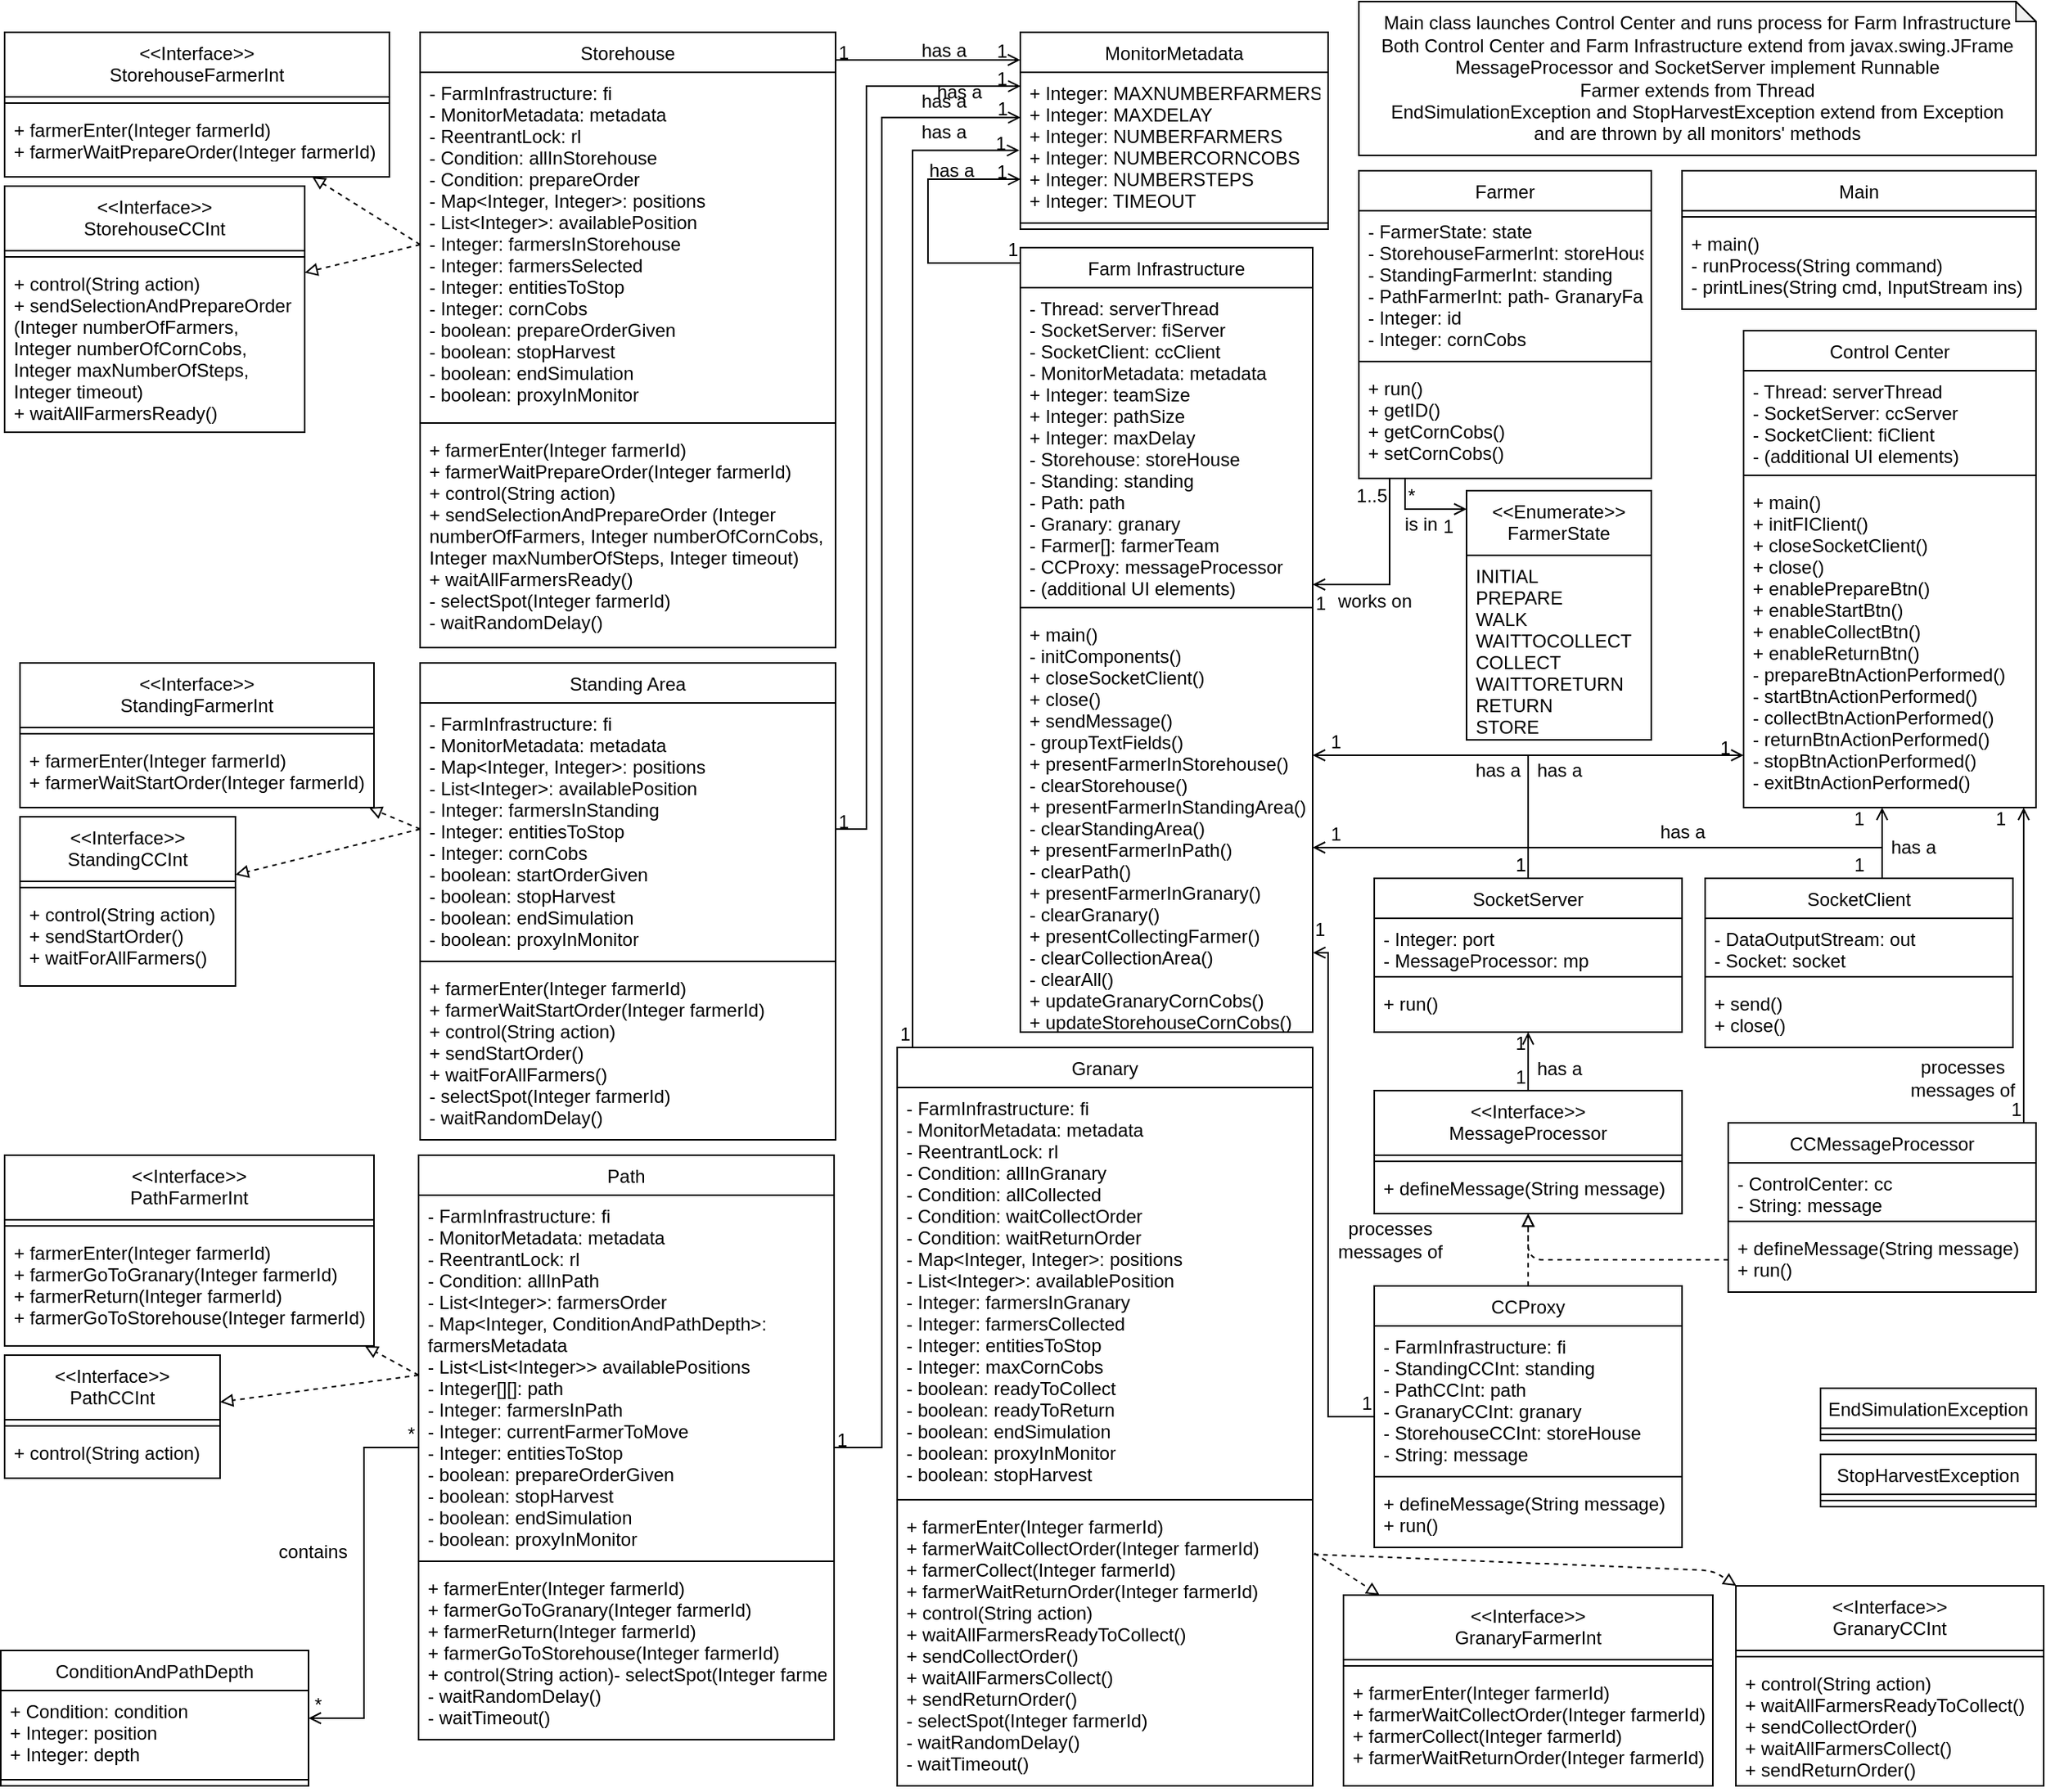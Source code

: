 <mxfile version="12.8.4" type="device"><diagram id="C5RBs43oDa-KdzZeNtuy" name="Page-1"><mxGraphModel dx="1673" dy="861" grid="1" gridSize="10" guides="1" tooltips="1" connect="1" arrows="1" fold="1" page="1" pageScale="1" pageWidth="827" pageHeight="1169" math="0" shadow="0"><root><mxCell id="WIyWlLk6GJQsqaUBKTNV-0"/><mxCell id="WIyWlLk6GJQsqaUBKTNV-1" parent="WIyWlLk6GJQsqaUBKTNV-0"/><mxCell id="mMPbDrCaOMM0U_4_rPeV-0" value="Control Center" style="swimlane;fontStyle=0;align=center;verticalAlign=top;childLayout=stackLayout;horizontal=1;startSize=26;horizontalStack=0;resizeParent=1;resizeLast=0;collapsible=1;marginBottom=0;rounded=0;shadow=0;strokeWidth=1;" vertex="1" parent="WIyWlLk6GJQsqaUBKTNV-1"><mxGeometry x="1140" y="214" width="190" height="310" as="geometry"><mxRectangle x="230" y="140" width="160" height="26" as="alternateBounds"/></mxGeometry></mxCell><mxCell id="mMPbDrCaOMM0U_4_rPeV-1" value="- Thread: serverThread&#xA;- SocketServer: ccServer&#xA;- SocketClient: fiClient&#xA;- (additional UI elements)&#xA;&#xA;" style="text;align=left;verticalAlign=top;spacingLeft=4;spacingRight=4;overflow=hidden;rotatable=0;points=[[0,0.5],[1,0.5]];portConstraint=eastwest;" vertex="1" parent="mMPbDrCaOMM0U_4_rPeV-0"><mxGeometry y="26" width="190" height="64" as="geometry"/></mxCell><mxCell id="mMPbDrCaOMM0U_4_rPeV-4" value="" style="line;html=1;strokeWidth=1;align=left;verticalAlign=middle;spacingTop=-1;spacingLeft=3;spacingRight=3;rotatable=0;labelPosition=right;points=[];portConstraint=eastwest;" vertex="1" parent="mMPbDrCaOMM0U_4_rPeV-0"><mxGeometry y="90" width="190" height="8" as="geometry"/></mxCell><mxCell id="mMPbDrCaOMM0U_4_rPeV-5" value="+ main()&#xA;+ initFIClient()&#xA;+ closeSocketClient()&#xA;+ close()&#xA;+ enablePrepareBtn()&#xA;+ enableStartBtn()&#xA;+ enableCollectBtn()&#xA;+ enableReturnBtn()&#xA;- prepareBtnActionPerformed()&#xA;- startBtnActionPerformed()&#xA;- collectBtnActionPerformed()&#xA;- returnBtnActionPerformed()&#xA;- stopBtnActionPerformed()&#xA;- exitBtnActionPerformed()&#xA;" style="text;align=left;verticalAlign=top;spacingLeft=4;spacingRight=4;overflow=hidden;rotatable=0;points=[[0,0.5],[1,0.5]];portConstraint=eastwest;" vertex="1" parent="mMPbDrCaOMM0U_4_rPeV-0"><mxGeometry y="98" width="190" height="212" as="geometry"/></mxCell><mxCell id="mMPbDrCaOMM0U_4_rPeV-6" value="Main class launches Control Center and runs process for Farm Infrastructure&lt;br&gt;&lt;div&gt;Both Control Center and Farm Infrastructure extend from javax.swing.JFrame&lt;/div&gt;&lt;div&gt;MessageProcessor and SocketServer implement Runnable&lt;/div&gt;&lt;div&gt;Farmer extends from Thread&lt;br&gt;&lt;/div&gt;&lt;div&gt;EndSimulationException and StopHarvestException extend from Exception&lt;/div&gt;&lt;div&gt;and are thrown by all monitors' methods&lt;br&gt;&lt;/div&gt;" style="shape=note;whiteSpace=wrap;html=1;backgroundOutline=1;darkOpacity=0.05;size=13;" vertex="1" parent="WIyWlLk6GJQsqaUBKTNV-1"><mxGeometry x="890" width="440" height="100" as="geometry"/></mxCell><mxCell id="mMPbDrCaOMM0U_4_rPeV-7" value="Farm Infrastructure" style="swimlane;fontStyle=0;align=center;verticalAlign=top;childLayout=stackLayout;horizontal=1;startSize=26;horizontalStack=0;resizeParent=1;resizeLast=0;collapsible=1;marginBottom=0;rounded=0;shadow=0;strokeWidth=1;" vertex="1" parent="WIyWlLk6GJQsqaUBKTNV-1"><mxGeometry x="670" y="160" width="190" height="510" as="geometry"><mxRectangle x="230" y="140" width="160" height="26" as="alternateBounds"/></mxGeometry></mxCell><mxCell id="mMPbDrCaOMM0U_4_rPeV-8" value="- Thread: serverThread&#xA;- SocketServer: fiServer&#xA;- SocketClient: ccClient&#xA;- MonitorMetadata: metadata&#xA;+ Integer: teamSize&#xA;+ Integer: pathSize&#xA;+ Integer: maxDelay&#xA;- Storehouse: storeHouse&#xA;- Standing: standing&#xA;- Path: path&#xA;- Granary: granary&#xA;- Farmer[]: farmerTeam&#xA;- CCProxy: messageProcessor&#xA;- (additional UI elements)&#xA;&#xA;" style="text;align=left;verticalAlign=top;spacingLeft=4;spacingRight=4;overflow=hidden;rotatable=0;points=[[0,0.5],[1,0.5]];portConstraint=eastwest;" vertex="1" parent="mMPbDrCaOMM0U_4_rPeV-7"><mxGeometry y="26" width="190" height="204" as="geometry"/></mxCell><mxCell id="mMPbDrCaOMM0U_4_rPeV-9" value="" style="line;html=1;strokeWidth=1;align=left;verticalAlign=middle;spacingTop=-1;spacingLeft=3;spacingRight=3;rotatable=0;labelPosition=right;points=[];portConstraint=eastwest;" vertex="1" parent="mMPbDrCaOMM0U_4_rPeV-7"><mxGeometry y="230" width="190" height="8" as="geometry"/></mxCell><mxCell id="mMPbDrCaOMM0U_4_rPeV-10" value="+ main()&#xA;- initComponents()&#xA;+ closeSocketClient()&#xA;+ close()&#xA;+ sendMessage()&#xA;- groupTextFields()&#xA;+ presentFarmerInStorehouse()&#xA;- clearStorehouse()&#xA;+ presentFarmerInStandingArea()&#xA;- clearStandingArea()&#xA;+ presentFarmerInPath()&#xA;- clearPath()&#xA;+ presentFarmerInGranary()&#xA;- clearGranary()&#xA;+ presentCollectingFarmer()&#xA;- clearCollectionArea()&#xA;- clearAll()&#xA;+ updateGranaryCornCobs()&#xA;+ updateStorehouseCornCobs()&#xA;&#xA;" style="text;align=left;verticalAlign=top;spacingLeft=4;spacingRight=4;overflow=hidden;rotatable=0;points=[[0,0.5],[1,0.5]];portConstraint=eastwest;" vertex="1" parent="mMPbDrCaOMM0U_4_rPeV-7"><mxGeometry y="238" width="190" height="272" as="geometry"/></mxCell><mxCell id="mMPbDrCaOMM0U_4_rPeV-11" value="CCMessageProcessor" style="swimlane;fontStyle=0;align=center;verticalAlign=top;childLayout=stackLayout;horizontal=1;startSize=26;horizontalStack=0;resizeParent=1;resizeLast=0;collapsible=1;marginBottom=0;rounded=0;shadow=0;strokeWidth=1;" vertex="1" parent="WIyWlLk6GJQsqaUBKTNV-1"><mxGeometry x="1130" y="729" width="200" height="110" as="geometry"><mxRectangle x="230" y="140" width="160" height="26" as="alternateBounds"/></mxGeometry></mxCell><mxCell id="mMPbDrCaOMM0U_4_rPeV-12" value="- ControlCenter: cc&#xA;- String: message&#xA;&#xA;" style="text;align=left;verticalAlign=top;spacingLeft=4;spacingRight=4;overflow=hidden;rotatable=0;points=[[0,0.5],[1,0.5]];portConstraint=eastwest;" vertex="1" parent="mMPbDrCaOMM0U_4_rPeV-11"><mxGeometry y="26" width="200" height="34" as="geometry"/></mxCell><mxCell id="mMPbDrCaOMM0U_4_rPeV-13" value="" style="line;html=1;strokeWidth=1;align=left;verticalAlign=middle;spacingTop=-1;spacingLeft=3;spacingRight=3;rotatable=0;labelPosition=right;points=[];portConstraint=eastwest;" vertex="1" parent="mMPbDrCaOMM0U_4_rPeV-11"><mxGeometry y="60" width="200" height="8" as="geometry"/></mxCell><mxCell id="mMPbDrCaOMM0U_4_rPeV-14" value="+ defineMessage(String message)&#xA;+ run()&#xA;" style="text;align=left;verticalAlign=top;spacingLeft=4;spacingRight=4;overflow=hidden;rotatable=0;points=[[0,0.5],[1,0.5]];portConstraint=eastwest;" vertex="1" parent="mMPbDrCaOMM0U_4_rPeV-11"><mxGeometry y="68" width="200" height="42" as="geometry"/></mxCell><mxCell id="mMPbDrCaOMM0U_4_rPeV-16" value="" style="endArrow=block;html=1;endFill=0;entryX=0.5;entryY=1;entryDx=0;entryDy=0;dashed=1;exitX=0;exitY=0.5;exitDx=0;exitDy=0;" edge="1" parent="WIyWlLk6GJQsqaUBKTNV-1" source="mMPbDrCaOMM0U_4_rPeV-14" target="mMPbDrCaOMM0U_4_rPeV-21"><mxGeometry width="50" height="50" relative="1" as="geometry"><mxPoint x="1020" y="905" as="sourcePoint"/><mxPoint x="1000" y="885" as="targetPoint"/><Array as="points"><mxPoint x="1000" y="818"/></Array></mxGeometry></mxCell><mxCell id="mMPbDrCaOMM0U_4_rPeV-21" value="&lt;&lt;Interface&gt;&gt;&#xA;MessageProcessor" style="swimlane;fontStyle=0;align=center;verticalAlign=top;childLayout=stackLayout;horizontal=1;startSize=42;horizontalStack=0;resizeParent=1;resizeLast=0;collapsible=1;marginBottom=0;rounded=0;shadow=0;strokeWidth=1;" vertex="1" parent="WIyWlLk6GJQsqaUBKTNV-1"><mxGeometry x="900" y="708" width="200" height="80" as="geometry"><mxRectangle x="230" y="140" width="160" height="26" as="alternateBounds"/></mxGeometry></mxCell><mxCell id="mMPbDrCaOMM0U_4_rPeV-23" value="" style="line;html=1;strokeWidth=1;align=left;verticalAlign=middle;spacingTop=-1;spacingLeft=3;spacingRight=3;rotatable=0;labelPosition=right;points=[];portConstraint=eastwest;" vertex="1" parent="mMPbDrCaOMM0U_4_rPeV-21"><mxGeometry y="42" width="200" height="8" as="geometry"/></mxCell><mxCell id="mMPbDrCaOMM0U_4_rPeV-24" value="+ defineMessage(String message)" style="text;align=left;verticalAlign=top;spacingLeft=4;spacingRight=4;overflow=hidden;rotatable=0;points=[[0,0.5],[1,0.5]];portConstraint=eastwest;" vertex="1" parent="mMPbDrCaOMM0U_4_rPeV-21"><mxGeometry y="50" width="200" height="30" as="geometry"/></mxCell><mxCell id="mMPbDrCaOMM0U_4_rPeV-25" value="CCProxy" style="swimlane;fontStyle=0;align=center;verticalAlign=top;childLayout=stackLayout;horizontal=1;startSize=26;horizontalStack=0;resizeParent=1;resizeLast=0;collapsible=1;marginBottom=0;rounded=0;shadow=0;strokeWidth=1;" vertex="1" parent="WIyWlLk6GJQsqaUBKTNV-1"><mxGeometry x="900" y="835" width="200" height="170" as="geometry"><mxRectangle x="230" y="140" width="160" height="26" as="alternateBounds"/></mxGeometry></mxCell><mxCell id="mMPbDrCaOMM0U_4_rPeV-26" value="- FarmInfrastructure: fi&#xA;- StandingCCInt: standing&#xA;- PathCCInt: path&#xA;- GranaryCCInt: granary&#xA;- StorehouseCCInt: storeHouse&#xA;- String: message&#xA;&#xA;&#xA;" style="text;align=left;verticalAlign=top;spacingLeft=4;spacingRight=4;overflow=hidden;rotatable=0;points=[[0,0.5],[1,0.5]];portConstraint=eastwest;" vertex="1" parent="mMPbDrCaOMM0U_4_rPeV-25"><mxGeometry y="26" width="200" height="94" as="geometry"/></mxCell><mxCell id="mMPbDrCaOMM0U_4_rPeV-27" value="" style="line;html=1;strokeWidth=1;align=left;verticalAlign=middle;spacingTop=-1;spacingLeft=3;spacingRight=3;rotatable=0;labelPosition=right;points=[];portConstraint=eastwest;" vertex="1" parent="mMPbDrCaOMM0U_4_rPeV-25"><mxGeometry y="120" width="200" height="8" as="geometry"/></mxCell><mxCell id="mMPbDrCaOMM0U_4_rPeV-28" value="+ defineMessage(String message)&#xA;+ run()&#xA;" style="text;align=left;verticalAlign=top;spacingLeft=4;spacingRight=4;overflow=hidden;rotatable=0;points=[[0,0.5],[1,0.5]];portConstraint=eastwest;" vertex="1" parent="mMPbDrCaOMM0U_4_rPeV-25"><mxGeometry y="128" width="200" height="42" as="geometry"/></mxCell><mxCell id="mMPbDrCaOMM0U_4_rPeV-29" value="" style="endArrow=block;html=1;endFill=0;exitX=0.5;exitY=0;exitDx=0;exitDy=0;dashed=1;entryX=0.5;entryY=1;entryDx=0;entryDy=0;" edge="1" parent="WIyWlLk6GJQsqaUBKTNV-1" source="mMPbDrCaOMM0U_4_rPeV-25" target="mMPbDrCaOMM0U_4_rPeV-21"><mxGeometry width="50" height="50" relative="1" as="geometry"><mxPoint x="920" y="925" as="sourcePoint"/><mxPoint x="990" y="875" as="targetPoint"/><Array as="points"><mxPoint x="1000" y="810"/></Array></mxGeometry></mxCell><mxCell id="mMPbDrCaOMM0U_4_rPeV-30" value="Main" style="swimlane;fontStyle=0;align=center;verticalAlign=top;childLayout=stackLayout;horizontal=1;startSize=26;horizontalStack=0;resizeParent=1;resizeLast=0;collapsible=1;marginBottom=0;rounded=0;shadow=0;strokeWidth=1;" vertex="1" parent="WIyWlLk6GJQsqaUBKTNV-1"><mxGeometry x="1100" y="110" width="230" height="90" as="geometry"><mxRectangle x="230" y="140" width="160" height="26" as="alternateBounds"/></mxGeometry></mxCell><mxCell id="mMPbDrCaOMM0U_4_rPeV-32" value="" style="line;html=1;strokeWidth=1;align=left;verticalAlign=middle;spacingTop=-1;spacingLeft=3;spacingRight=3;rotatable=0;labelPosition=right;points=[];portConstraint=eastwest;" vertex="1" parent="mMPbDrCaOMM0U_4_rPeV-30"><mxGeometry y="26" width="230" height="8" as="geometry"/></mxCell><mxCell id="mMPbDrCaOMM0U_4_rPeV-33" value="+ main()&#xA;- runProcess(String command)&#xA;- printLines(String cmd, InputStream ins)&#xA;" style="text;align=left;verticalAlign=top;spacingLeft=4;spacingRight=4;overflow=hidden;rotatable=0;points=[[0,0.5],[1,0.5]];portConstraint=eastwest;" vertex="1" parent="mMPbDrCaOMM0U_4_rPeV-30"><mxGeometry y="34" width="230" height="56" as="geometry"/></mxCell><mxCell id="mMPbDrCaOMM0U_4_rPeV-34" value="&lt;&lt;Enumerate&gt;&gt;&#xA;FarmerState" style="swimlane;fontStyle=0;align=center;verticalAlign=top;childLayout=stackLayout;horizontal=1;startSize=42;horizontalStack=0;resizeParent=1;resizeLast=0;collapsible=1;marginBottom=0;rounded=0;shadow=0;strokeWidth=1;" vertex="1" parent="WIyWlLk6GJQsqaUBKTNV-1"><mxGeometry x="960" y="318" width="120" height="162" as="geometry"><mxRectangle x="230" y="140" width="160" height="26" as="alternateBounds"/></mxGeometry></mxCell><mxCell id="mMPbDrCaOMM0U_4_rPeV-36" value="INITIAL&#xA;PREPARE&#xA;WALK&#xA;WAITTOCOLLECT&#xA;COLLECT&#xA;WAITTORETURN&#xA;RETURN&#xA;STORE" style="text;align=left;verticalAlign=top;spacingLeft=4;spacingRight=4;overflow=hidden;rotatable=0;points=[[0,0.5],[1,0.5]];portConstraint=eastwest;" vertex="1" parent="mMPbDrCaOMM0U_4_rPeV-34"><mxGeometry y="42" width="120" height="120" as="geometry"/></mxCell><mxCell id="mMPbDrCaOMM0U_4_rPeV-37" value="SocketServer" style="swimlane;fontStyle=0;align=center;verticalAlign=top;childLayout=stackLayout;horizontal=1;startSize=26;horizontalStack=0;resizeParent=1;resizeLast=0;collapsible=1;marginBottom=0;rounded=0;shadow=0;strokeWidth=1;" vertex="1" parent="WIyWlLk6GJQsqaUBKTNV-1"><mxGeometry x="900" y="570" width="200" height="100" as="geometry"><mxRectangle x="230" y="140" width="160" height="26" as="alternateBounds"/></mxGeometry></mxCell><mxCell id="mMPbDrCaOMM0U_4_rPeV-38" value="- Integer: port&#xA;- MessageProcessor: mp&#xA;&#xA;" style="text;align=left;verticalAlign=top;spacingLeft=4;spacingRight=4;overflow=hidden;rotatable=0;points=[[0,0.5],[1,0.5]];portConstraint=eastwest;" vertex="1" parent="mMPbDrCaOMM0U_4_rPeV-37"><mxGeometry y="26" width="200" height="34" as="geometry"/></mxCell><mxCell id="mMPbDrCaOMM0U_4_rPeV-39" value="" style="line;html=1;strokeWidth=1;align=left;verticalAlign=middle;spacingTop=-1;spacingLeft=3;spacingRight=3;rotatable=0;labelPosition=right;points=[];portConstraint=eastwest;" vertex="1" parent="mMPbDrCaOMM0U_4_rPeV-37"><mxGeometry y="60" width="200" height="8" as="geometry"/></mxCell><mxCell id="mMPbDrCaOMM0U_4_rPeV-40" value="+ run()&#xA;" style="text;align=left;verticalAlign=top;spacingLeft=4;spacingRight=4;overflow=hidden;rotatable=0;points=[[0,0.5],[1,0.5]];portConstraint=eastwest;" vertex="1" parent="mMPbDrCaOMM0U_4_rPeV-37"><mxGeometry y="68" width="200" height="32" as="geometry"/></mxCell><mxCell id="mMPbDrCaOMM0U_4_rPeV-41" value="SocketClient" style="swimlane;fontStyle=0;align=center;verticalAlign=top;childLayout=stackLayout;horizontal=1;startSize=26;horizontalStack=0;resizeParent=1;resizeLast=0;collapsible=1;marginBottom=0;rounded=0;shadow=0;strokeWidth=1;" vertex="1" parent="WIyWlLk6GJQsqaUBKTNV-1"><mxGeometry x="1115" y="570" width="200" height="110" as="geometry"><mxRectangle x="230" y="140" width="160" height="26" as="alternateBounds"/></mxGeometry></mxCell><mxCell id="mMPbDrCaOMM0U_4_rPeV-42" value="- DataOutputStream: out&#xA;- Socket: socket&#xA;&#xA;" style="text;align=left;verticalAlign=top;spacingLeft=4;spacingRight=4;overflow=hidden;rotatable=0;points=[[0,0.5],[1,0.5]];portConstraint=eastwest;" vertex="1" parent="mMPbDrCaOMM0U_4_rPeV-41"><mxGeometry y="26" width="200" height="34" as="geometry"/></mxCell><mxCell id="mMPbDrCaOMM0U_4_rPeV-43" value="" style="line;html=1;strokeWidth=1;align=left;verticalAlign=middle;spacingTop=-1;spacingLeft=3;spacingRight=3;rotatable=0;labelPosition=right;points=[];portConstraint=eastwest;" vertex="1" parent="mMPbDrCaOMM0U_4_rPeV-41"><mxGeometry y="60" width="200" height="8" as="geometry"/></mxCell><mxCell id="mMPbDrCaOMM0U_4_rPeV-44" value="+ send()&#xA;+ close()&#xA;&#xA;" style="text;align=left;verticalAlign=top;spacingLeft=4;spacingRight=4;overflow=hidden;rotatable=0;points=[[0,0.5],[1,0.5]];portConstraint=eastwest;" vertex="1" parent="mMPbDrCaOMM0U_4_rPeV-41"><mxGeometry y="68" width="200" height="42" as="geometry"/></mxCell><mxCell id="mMPbDrCaOMM0U_4_rPeV-50" value="EndSimulationException" style="swimlane;fontStyle=0;align=center;verticalAlign=top;childLayout=stackLayout;horizontal=1;startSize=26;horizontalStack=0;resizeParent=1;resizeLast=0;collapsible=1;marginBottom=0;rounded=0;shadow=0;strokeWidth=1;" vertex="1" parent="WIyWlLk6GJQsqaUBKTNV-1"><mxGeometry x="1190" y="901.5" width="140" height="34" as="geometry"><mxRectangle x="230" y="140" width="160" height="26" as="alternateBounds"/></mxGeometry></mxCell><mxCell id="mMPbDrCaOMM0U_4_rPeV-52" value="" style="line;html=1;strokeWidth=1;align=left;verticalAlign=middle;spacingTop=-1;spacingLeft=3;spacingRight=3;rotatable=0;labelPosition=right;points=[];portConstraint=eastwest;" vertex="1" parent="mMPbDrCaOMM0U_4_rPeV-50"><mxGeometry y="26" width="140" height="8" as="geometry"/></mxCell><mxCell id="mMPbDrCaOMM0U_4_rPeV-53" value="StopHarvestException" style="swimlane;fontStyle=0;align=center;verticalAlign=top;childLayout=stackLayout;horizontal=1;startSize=26;horizontalStack=0;resizeParent=1;resizeLast=0;collapsible=1;marginBottom=0;rounded=0;shadow=0;strokeWidth=1;" vertex="1" parent="WIyWlLk6GJQsqaUBKTNV-1"><mxGeometry x="1190" y="944.5" width="140" height="34" as="geometry"><mxRectangle x="230" y="140" width="160" height="26" as="alternateBounds"/></mxGeometry></mxCell><mxCell id="mMPbDrCaOMM0U_4_rPeV-54" value="" style="line;html=1;strokeWidth=1;align=left;verticalAlign=middle;spacingTop=-1;spacingLeft=3;spacingRight=3;rotatable=0;labelPosition=right;points=[];portConstraint=eastwest;" vertex="1" parent="mMPbDrCaOMM0U_4_rPeV-53"><mxGeometry y="26" width="140" height="8" as="geometry"/></mxCell><mxCell id="mMPbDrCaOMM0U_4_rPeV-55" value="Farmer" style="swimlane;fontStyle=0;align=center;verticalAlign=top;childLayout=stackLayout;horizontal=1;startSize=26;horizontalStack=0;resizeParent=1;resizeLast=0;collapsible=1;marginBottom=0;rounded=0;shadow=0;strokeWidth=1;" vertex="1" parent="WIyWlLk6GJQsqaUBKTNV-1"><mxGeometry x="890" y="110" width="190" height="200" as="geometry"><mxRectangle x="230" y="140" width="160" height="26" as="alternateBounds"/></mxGeometry></mxCell><mxCell id="mMPbDrCaOMM0U_4_rPeV-56" value="- FarmerState: state&#xA;- StorehouseFarmerInt: storeHouse&#xA;- StandingFarmerInt: standing&#xA;- PathFarmerInt: path- GranaryFarmerInt: granary&#xA;- Integer: id&#xA;- Integer: cornCobs&#xA;&#xA;" style="text;align=left;verticalAlign=top;spacingLeft=4;spacingRight=4;overflow=hidden;rotatable=0;points=[[0,0.5],[1,0.5]];portConstraint=eastwest;" vertex="1" parent="mMPbDrCaOMM0U_4_rPeV-55"><mxGeometry y="26" width="190" height="94" as="geometry"/></mxCell><mxCell id="mMPbDrCaOMM0U_4_rPeV-57" value="" style="line;html=1;strokeWidth=1;align=left;verticalAlign=middle;spacingTop=-1;spacingLeft=3;spacingRight=3;rotatable=0;labelPosition=right;points=[];portConstraint=eastwest;" vertex="1" parent="mMPbDrCaOMM0U_4_rPeV-55"><mxGeometry y="120" width="190" height="8" as="geometry"/></mxCell><mxCell id="mMPbDrCaOMM0U_4_rPeV-58" value="+ run()&#xA;+ getID()&#xA;+ getCornCobs()&#xA;+ setCornCobs()&#xA;" style="text;align=left;verticalAlign=top;spacingLeft=4;spacingRight=4;overflow=hidden;rotatable=0;points=[[0,0.5],[1,0.5]];portConstraint=eastwest;" vertex="1" parent="mMPbDrCaOMM0U_4_rPeV-55"><mxGeometry y="128" width="190" height="72" as="geometry"/></mxCell><mxCell id="mMPbDrCaOMM0U_4_rPeV-59" value="&lt;&lt;Interface&gt;&gt;&#xA;StorehouseFarmerInt" style="swimlane;fontStyle=0;align=center;verticalAlign=top;childLayout=stackLayout;horizontal=1;startSize=42;horizontalStack=0;resizeParent=1;resizeLast=0;collapsible=1;marginBottom=0;rounded=0;shadow=0;strokeWidth=1;" vertex="1" parent="WIyWlLk6GJQsqaUBKTNV-1"><mxGeometry x="10" y="20" width="250" height="94" as="geometry"><mxRectangle x="230" y="140" width="160" height="26" as="alternateBounds"/></mxGeometry></mxCell><mxCell id="mMPbDrCaOMM0U_4_rPeV-60" value="" style="line;html=1;strokeWidth=1;align=left;verticalAlign=middle;spacingTop=-1;spacingLeft=3;spacingRight=3;rotatable=0;labelPosition=right;points=[];portConstraint=eastwest;" vertex="1" parent="mMPbDrCaOMM0U_4_rPeV-59"><mxGeometry y="42" width="250" height="8" as="geometry"/></mxCell><mxCell id="mMPbDrCaOMM0U_4_rPeV-61" value="+ farmerEnter(Integer farmerId)&#xA;+ farmerWaitPrepareOrder(Integer farmerId)" style="text;align=left;verticalAlign=top;spacingLeft=4;spacingRight=4;overflow=hidden;rotatable=0;points=[[0,0.5],[1,0.5]];portConstraint=eastwest;" vertex="1" parent="mMPbDrCaOMM0U_4_rPeV-59"><mxGeometry y="50" width="250" height="30" as="geometry"/></mxCell><mxCell id="mMPbDrCaOMM0U_4_rPeV-62" value="&lt;&lt;Interface&gt;&gt;&#xA;StandingFarmerInt" style="swimlane;fontStyle=0;align=center;verticalAlign=top;childLayout=stackLayout;horizontal=1;startSize=42;horizontalStack=0;resizeParent=1;resizeLast=0;collapsible=1;marginBottom=0;rounded=0;shadow=0;strokeWidth=1;" vertex="1" parent="WIyWlLk6GJQsqaUBKTNV-1"><mxGeometry x="20" y="430" width="230" height="94" as="geometry"><mxRectangle x="230" y="140" width="160" height="26" as="alternateBounds"/></mxGeometry></mxCell><mxCell id="mMPbDrCaOMM0U_4_rPeV-63" value="" style="line;html=1;strokeWidth=1;align=left;verticalAlign=middle;spacingTop=-1;spacingLeft=3;spacingRight=3;rotatable=0;labelPosition=right;points=[];portConstraint=eastwest;" vertex="1" parent="mMPbDrCaOMM0U_4_rPeV-62"><mxGeometry y="42" width="230" height="8" as="geometry"/></mxCell><mxCell id="mMPbDrCaOMM0U_4_rPeV-64" value="+ farmerEnter(Integer farmerId)&#xA;+ farmerWaitStartOrder(Integer farmerId)" style="text;align=left;verticalAlign=top;spacingLeft=4;spacingRight=4;overflow=hidden;rotatable=0;points=[[0,0.5],[1,0.5]];portConstraint=eastwest;" vertex="1" parent="mMPbDrCaOMM0U_4_rPeV-62"><mxGeometry y="50" width="230" height="40" as="geometry"/></mxCell><mxCell id="mMPbDrCaOMM0U_4_rPeV-65" value="&lt;&lt;Interface&gt;&gt;&#xA;PathFarmerInt" style="swimlane;fontStyle=0;align=center;verticalAlign=top;childLayout=stackLayout;horizontal=1;startSize=42;horizontalStack=0;resizeParent=1;resizeLast=0;collapsible=1;marginBottom=0;rounded=0;shadow=0;strokeWidth=1;" vertex="1" parent="WIyWlLk6GJQsqaUBKTNV-1"><mxGeometry x="10" y="750" width="240" height="124" as="geometry"><mxRectangle x="230" y="140" width="160" height="26" as="alternateBounds"/></mxGeometry></mxCell><mxCell id="mMPbDrCaOMM0U_4_rPeV-66" value="" style="line;html=1;strokeWidth=1;align=left;verticalAlign=middle;spacingTop=-1;spacingLeft=3;spacingRight=3;rotatable=0;labelPosition=right;points=[];portConstraint=eastwest;" vertex="1" parent="mMPbDrCaOMM0U_4_rPeV-65"><mxGeometry y="42" width="240" height="8" as="geometry"/></mxCell><mxCell id="mMPbDrCaOMM0U_4_rPeV-67" value="+ farmerEnter(Integer farmerId)&#xA;+ farmerGoToGranary(Integer farmerId)&#xA;+ farmerReturn(Integer farmerId)&#xA;+ farmerGoToStorehouse(Integer farmerId)" style="text;align=left;verticalAlign=top;spacingLeft=4;spacingRight=4;overflow=hidden;rotatable=0;points=[[0,0.5],[1,0.5]];portConstraint=eastwest;" vertex="1" parent="mMPbDrCaOMM0U_4_rPeV-65"><mxGeometry y="50" width="240" height="70" as="geometry"/></mxCell><mxCell id="mMPbDrCaOMM0U_4_rPeV-68" value="&lt;&lt;Interface&gt;&gt;&#xA;GranaryFarmerInt" style="swimlane;fontStyle=0;align=center;verticalAlign=top;childLayout=stackLayout;horizontal=1;startSize=42;horizontalStack=0;resizeParent=1;resizeLast=0;collapsible=1;marginBottom=0;rounded=0;shadow=0;strokeWidth=1;" vertex="1" parent="WIyWlLk6GJQsqaUBKTNV-1"><mxGeometry x="880" y="1036" width="240" height="124" as="geometry"><mxRectangle x="230" y="140" width="160" height="26" as="alternateBounds"/></mxGeometry></mxCell><mxCell id="mMPbDrCaOMM0U_4_rPeV-69" value="" style="line;html=1;strokeWidth=1;align=left;verticalAlign=middle;spacingTop=-1;spacingLeft=3;spacingRight=3;rotatable=0;labelPosition=right;points=[];portConstraint=eastwest;" vertex="1" parent="mMPbDrCaOMM0U_4_rPeV-68"><mxGeometry y="42" width="240" height="8" as="geometry"/></mxCell><mxCell id="mMPbDrCaOMM0U_4_rPeV-70" value="+ farmerEnter(Integer farmerId)&#xA;+ farmerWaitCollectOrder(Integer farmerId)&#xA;+ farmerCollect(Integer farmerId)&#xA;+ farmerWaitReturnOrder(Integer farmerId)" style="text;align=left;verticalAlign=top;spacingLeft=4;spacingRight=4;overflow=hidden;rotatable=0;points=[[0,0.5],[1,0.5]];portConstraint=eastwest;" vertex="1" parent="mMPbDrCaOMM0U_4_rPeV-68"><mxGeometry y="50" width="240" height="70" as="geometry"/></mxCell><mxCell id="mMPbDrCaOMM0U_4_rPeV-71" value="&lt;&lt;Interface&gt;&gt;&#xA;StorehouseCCInt" style="swimlane;fontStyle=0;align=center;verticalAlign=top;childLayout=stackLayout;horizontal=1;startSize=42;horizontalStack=0;resizeParent=1;resizeLast=0;collapsible=1;marginBottom=0;rounded=0;shadow=0;strokeWidth=1;" vertex="1" parent="WIyWlLk6GJQsqaUBKTNV-1"><mxGeometry x="10" y="120" width="195" height="160" as="geometry"><mxRectangle x="230" y="140" width="160" height="26" as="alternateBounds"/></mxGeometry></mxCell><mxCell id="mMPbDrCaOMM0U_4_rPeV-72" value="" style="line;html=1;strokeWidth=1;align=left;verticalAlign=middle;spacingTop=-1;spacingLeft=3;spacingRight=3;rotatable=0;labelPosition=right;points=[];portConstraint=eastwest;" vertex="1" parent="mMPbDrCaOMM0U_4_rPeV-71"><mxGeometry y="42" width="195" height="8" as="geometry"/></mxCell><mxCell id="mMPbDrCaOMM0U_4_rPeV-73" value="+ control(String action)&#xA;+ sendSelectionAndPrepareOrder&#xA;(Integer numberOfFarmers, &#xA;Integer numberOfCornCobs, &#xA;Integer maxNumberOfSteps, &#xA;Integer timeout)&#xA;+ waitAllFarmersReady()" style="text;align=left;verticalAlign=top;spacingLeft=4;spacingRight=4;overflow=hidden;rotatable=0;points=[[0,0.5],[1,0.5]];portConstraint=eastwest;" vertex="1" parent="mMPbDrCaOMM0U_4_rPeV-71"><mxGeometry y="50" width="195" height="110" as="geometry"/></mxCell><mxCell id="mMPbDrCaOMM0U_4_rPeV-74" value="&lt;&lt;Interface&gt;&gt;&#xA;StandingCCInt" style="swimlane;fontStyle=0;align=center;verticalAlign=top;childLayout=stackLayout;horizontal=1;startSize=42;horizontalStack=0;resizeParent=1;resizeLast=0;collapsible=1;marginBottom=0;rounded=0;shadow=0;strokeWidth=1;" vertex="1" parent="WIyWlLk6GJQsqaUBKTNV-1"><mxGeometry x="20" y="530" width="140" height="110" as="geometry"><mxRectangle x="230" y="140" width="160" height="26" as="alternateBounds"/></mxGeometry></mxCell><mxCell id="mMPbDrCaOMM0U_4_rPeV-75" value="" style="line;html=1;strokeWidth=1;align=left;verticalAlign=middle;spacingTop=-1;spacingLeft=3;spacingRight=3;rotatable=0;labelPosition=right;points=[];portConstraint=eastwest;" vertex="1" parent="mMPbDrCaOMM0U_4_rPeV-74"><mxGeometry y="42" width="140" height="8" as="geometry"/></mxCell><mxCell id="mMPbDrCaOMM0U_4_rPeV-76" value="+ control(String action)&#xA;+ sendStartOrder()&#xA;+ waitForAllFarmers()" style="text;align=left;verticalAlign=top;spacingLeft=4;spacingRight=4;overflow=hidden;rotatable=0;points=[[0,0.5],[1,0.5]];portConstraint=eastwest;" vertex="1" parent="mMPbDrCaOMM0U_4_rPeV-74"><mxGeometry y="50" width="140" height="50" as="geometry"/></mxCell><mxCell id="mMPbDrCaOMM0U_4_rPeV-77" value="&lt;&lt;Interface&gt;&gt;&#xA;PathCCInt" style="swimlane;fontStyle=0;align=center;verticalAlign=top;childLayout=stackLayout;horizontal=1;startSize=42;horizontalStack=0;resizeParent=1;resizeLast=0;collapsible=1;marginBottom=0;rounded=0;shadow=0;strokeWidth=1;" vertex="1" parent="WIyWlLk6GJQsqaUBKTNV-1"><mxGeometry x="10" y="880" width="140" height="80" as="geometry"><mxRectangle x="230" y="140" width="160" height="26" as="alternateBounds"/></mxGeometry></mxCell><mxCell id="mMPbDrCaOMM0U_4_rPeV-78" value="" style="line;html=1;strokeWidth=1;align=left;verticalAlign=middle;spacingTop=-1;spacingLeft=3;spacingRight=3;rotatable=0;labelPosition=right;points=[];portConstraint=eastwest;" vertex="1" parent="mMPbDrCaOMM0U_4_rPeV-77"><mxGeometry y="42" width="140" height="8" as="geometry"/></mxCell><mxCell id="mMPbDrCaOMM0U_4_rPeV-79" value="+ control(String action)" style="text;align=left;verticalAlign=top;spacingLeft=4;spacingRight=4;overflow=hidden;rotatable=0;points=[[0,0.5],[1,0.5]];portConstraint=eastwest;" vertex="1" parent="mMPbDrCaOMM0U_4_rPeV-77"><mxGeometry y="50" width="140" height="30" as="geometry"/></mxCell><mxCell id="mMPbDrCaOMM0U_4_rPeV-80" value="&lt;&lt;Interface&gt;&gt;&#xA;GranaryCCInt" style="swimlane;fontStyle=0;align=center;verticalAlign=top;childLayout=stackLayout;horizontal=1;startSize=42;horizontalStack=0;resizeParent=1;resizeLast=0;collapsible=1;marginBottom=0;rounded=0;shadow=0;strokeWidth=1;" vertex="1" parent="WIyWlLk6GJQsqaUBKTNV-1"><mxGeometry x="1135" y="1030" width="200" height="130" as="geometry"><mxRectangle x="230" y="140" width="160" height="26" as="alternateBounds"/></mxGeometry></mxCell><mxCell id="mMPbDrCaOMM0U_4_rPeV-81" value="" style="line;html=1;strokeWidth=1;align=left;verticalAlign=middle;spacingTop=-1;spacingLeft=3;spacingRight=3;rotatable=0;labelPosition=right;points=[];portConstraint=eastwest;" vertex="1" parent="mMPbDrCaOMM0U_4_rPeV-80"><mxGeometry y="42" width="200" height="8" as="geometry"/></mxCell><mxCell id="mMPbDrCaOMM0U_4_rPeV-82" value="+ control(String action)&#xA;+ waitAllFarmersReadyToCollect()&#xA;+ sendCollectOrder()&#xA;+ waitAllFarmersCollect()&#xA;+ sendReturnOrder()&#xA;" style="text;align=left;verticalAlign=top;spacingLeft=4;spacingRight=4;overflow=hidden;rotatable=0;points=[[0,0.5],[1,0.5]];portConstraint=eastwest;" vertex="1" parent="mMPbDrCaOMM0U_4_rPeV-80"><mxGeometry y="50" width="200" height="80" as="geometry"/></mxCell><mxCell id="mMPbDrCaOMM0U_4_rPeV-83" value="Storehouse" style="swimlane;fontStyle=0;align=center;verticalAlign=top;childLayout=stackLayout;horizontal=1;startSize=26;horizontalStack=0;resizeParent=1;resizeLast=0;collapsible=1;marginBottom=0;rounded=0;shadow=0;strokeWidth=1;" vertex="1" parent="WIyWlLk6GJQsqaUBKTNV-1"><mxGeometry x="280" y="20" width="270" height="400" as="geometry"><mxRectangle x="230" y="140" width="160" height="26" as="alternateBounds"/></mxGeometry></mxCell><mxCell id="mMPbDrCaOMM0U_4_rPeV-84" value="- FarmInfrastructure: fi&#xA;- MonitorMetadata: metadata&#xA;- ReentrantLock: rl&#xA;- Condition: allInStorehouse&#xA;- Condition: prepareOrder&#xA;- Map&lt;Integer, Integer&gt;: positions&#xA;- List&lt;Integer&gt;: availablePosition&#xA;- Integer: farmersInStorehouse&#xA;- Integer: farmersSelected&#xA;- Integer: entitiesToStop&#xA;- Integer: cornCobs&#xA;- boolean: prepareOrderGiven&#xA;- boolean: stopHarvest&#xA;- boolean: endSimulation&#xA;- boolean: proxyInMonitor" style="text;align=left;verticalAlign=top;spacingLeft=4;spacingRight=4;overflow=hidden;rotatable=0;points=[[0,0.5],[1,0.5]];portConstraint=eastwest;" vertex="1" parent="mMPbDrCaOMM0U_4_rPeV-83"><mxGeometry y="26" width="270" height="224" as="geometry"/></mxCell><mxCell id="mMPbDrCaOMM0U_4_rPeV-85" value="" style="line;html=1;strokeWidth=1;align=left;verticalAlign=middle;spacingTop=-1;spacingLeft=3;spacingRight=3;rotatable=0;labelPosition=right;points=[];portConstraint=eastwest;" vertex="1" parent="mMPbDrCaOMM0U_4_rPeV-83"><mxGeometry y="250" width="270" height="8" as="geometry"/></mxCell><mxCell id="mMPbDrCaOMM0U_4_rPeV-86" value="+ farmerEnter(Integer farmerId)&#xA;+ farmerWaitPrepareOrder(Integer farmerId)&#xA;+ control(String action)&#xA;+ sendSelectionAndPrepareOrder (Integer &#xA;numberOfFarmers, Integer numberOfCornCobs, &#xA;Integer maxNumberOfSteps, Integer timeout)&#xA;+ waitAllFarmersReady()&#xA;- selectSpot(Integer farmerId)&#xA;- waitRandomDelay()&#xA;" style="text;align=left;verticalAlign=top;spacingLeft=4;spacingRight=4;overflow=hidden;rotatable=0;points=[[0,0.5],[1,0.5]];portConstraint=eastwest;" vertex="1" parent="mMPbDrCaOMM0U_4_rPeV-83"><mxGeometry y="258" width="270" height="142" as="geometry"/></mxCell><mxCell id="mMPbDrCaOMM0U_4_rPeV-87" value="Granary&#xA;" style="swimlane;fontStyle=0;align=center;verticalAlign=top;childLayout=stackLayout;horizontal=1;startSize=26;horizontalStack=0;resizeParent=1;resizeLast=0;collapsible=1;marginBottom=0;rounded=0;shadow=0;strokeWidth=1;" vertex="1" parent="WIyWlLk6GJQsqaUBKTNV-1"><mxGeometry x="590" y="680" width="270" height="480" as="geometry"><mxRectangle x="230" y="140" width="160" height="26" as="alternateBounds"/></mxGeometry></mxCell><mxCell id="mMPbDrCaOMM0U_4_rPeV-88" value="- FarmInfrastructure: fi&#xA;- MonitorMetadata: metadata&#xA;- ReentrantLock: rl&#xA;- Condition: allInGranary&#xA;- Condition: allCollected&#xA;- Condition: waitCollectOrder&#xA;- Condition: waitReturnOrder&#xA;- Map&lt;Integer, Integer&gt;: positions&#xA;- List&lt;Integer&gt;: availablePosition&#xA;- Integer: farmersInGranary&#xA;- Integer: farmersCollected&#xA;- Integer: entitiesToStop&#xA;- Integer: maxCornCobs&#xA;- boolean: readyToCollect&#xA;- boolean: readyToReturn&#xA;- boolean: endSimulation&#xA;- boolean: proxyInMonitor&#xA;- boolean: stopHarvest&#xA;" style="text;align=left;verticalAlign=top;spacingLeft=4;spacingRight=4;overflow=hidden;rotatable=0;points=[[0,0.5],[1,0.5]];portConstraint=eastwest;" vertex="1" parent="mMPbDrCaOMM0U_4_rPeV-87"><mxGeometry y="26" width="270" height="264" as="geometry"/></mxCell><mxCell id="mMPbDrCaOMM0U_4_rPeV-89" value="" style="line;html=1;strokeWidth=1;align=left;verticalAlign=middle;spacingTop=-1;spacingLeft=3;spacingRight=3;rotatable=0;labelPosition=right;points=[];portConstraint=eastwest;" vertex="1" parent="mMPbDrCaOMM0U_4_rPeV-87"><mxGeometry y="290" width="270" height="8" as="geometry"/></mxCell><mxCell id="mMPbDrCaOMM0U_4_rPeV-90" value="+ farmerEnter(Integer farmerId)&#xA;+ farmerWaitCollectOrder(Integer farmerId)&#xA;+ farmerCollect(Integer farmerId)&#xA;+ farmerWaitReturnOrder(Integer farmerId)&#xA;+ control(String action)&#xA;+ waitAllFarmersReadyToCollect()&#xA;+ sendCollectOrder()&#xA;+ waitAllFarmersCollect()&#xA;+ sendReturnOrder()&#xA;- selectSpot(Integer farmerId)&#xA;- waitRandomDelay()&#xA;- waitTimeout()&#xA;" style="text;align=left;verticalAlign=top;spacingLeft=4;spacingRight=4;overflow=hidden;rotatable=0;points=[[0,0.5],[1,0.5]];portConstraint=eastwest;" vertex="1" parent="mMPbDrCaOMM0U_4_rPeV-87"><mxGeometry y="298" width="270" height="172" as="geometry"/></mxCell><mxCell id="mMPbDrCaOMM0U_4_rPeV-92" value="Standing Area" style="swimlane;fontStyle=0;align=center;verticalAlign=top;childLayout=stackLayout;horizontal=1;startSize=26;horizontalStack=0;resizeParent=1;resizeLast=0;collapsible=1;marginBottom=0;rounded=0;shadow=0;strokeWidth=1;" vertex="1" parent="WIyWlLk6GJQsqaUBKTNV-1"><mxGeometry x="280" y="430" width="270" height="310" as="geometry"><mxRectangle x="230" y="140" width="160" height="26" as="alternateBounds"/></mxGeometry></mxCell><mxCell id="mMPbDrCaOMM0U_4_rPeV-93" value="- FarmInfrastructure: fi&#xA;- MonitorMetadata: metadata&#xA;- Map&lt;Integer, Integer&gt;: positions&#xA;- List&lt;Integer&gt;: availablePosition&#xA;- Integer: farmersInStanding&#xA;- Integer: entitiesToStop&#xA;- Integer: cornCobs&#xA;- boolean: startOrderGiven&#xA;- boolean: stopHarvest&#xA;- boolean: endSimulation&#xA;- boolean: proxyInMonitor" style="text;align=left;verticalAlign=top;spacingLeft=4;spacingRight=4;overflow=hidden;rotatable=0;points=[[0,0.5],[1,0.5]];portConstraint=eastwest;" vertex="1" parent="mMPbDrCaOMM0U_4_rPeV-92"><mxGeometry y="26" width="270" height="164" as="geometry"/></mxCell><mxCell id="mMPbDrCaOMM0U_4_rPeV-94" value="" style="line;html=1;strokeWidth=1;align=left;verticalAlign=middle;spacingTop=-1;spacingLeft=3;spacingRight=3;rotatable=0;labelPosition=right;points=[];portConstraint=eastwest;" vertex="1" parent="mMPbDrCaOMM0U_4_rPeV-92"><mxGeometry y="190" width="270" height="8" as="geometry"/></mxCell><mxCell id="mMPbDrCaOMM0U_4_rPeV-95" value="+ farmerEnter(Integer farmerId)&#xA;+ farmerWaitStartOrder(Integer farmerId)&#xA;+ control(String action)&#xA;+ sendStartOrder()&#xA;+ waitForAllFarmers()&#xA;- selectSpot(Integer farmerId)&#xA;- waitRandomDelay()&#xA;" style="text;align=left;verticalAlign=top;spacingLeft=4;spacingRight=4;overflow=hidden;rotatable=0;points=[[0,0.5],[1,0.5]];portConstraint=eastwest;" vertex="1" parent="mMPbDrCaOMM0U_4_rPeV-92"><mxGeometry y="198" width="270" height="102" as="geometry"/></mxCell><mxCell id="mMPbDrCaOMM0U_4_rPeV-97" value="Path" style="swimlane;fontStyle=0;align=center;verticalAlign=top;childLayout=stackLayout;horizontal=1;startSize=26;horizontalStack=0;resizeParent=1;resizeLast=0;collapsible=1;marginBottom=0;rounded=0;shadow=0;strokeWidth=1;" vertex="1" parent="WIyWlLk6GJQsqaUBKTNV-1"><mxGeometry x="279" y="750" width="270" height="380" as="geometry"><mxRectangle x="230" y="140" width="160" height="26" as="alternateBounds"/></mxGeometry></mxCell><mxCell id="mMPbDrCaOMM0U_4_rPeV-98" value="- FarmInfrastructure: fi&#xA;- MonitorMetadata: metadata&#xA;- ReentrantLock: rl&#xA;- Condition: allInPath&#xA;- List&lt;Integer&gt;: farmersOrder&#xA;- Map&lt;Integer, ConditionAndPathDepth&gt;: &#xA;farmersMetadata&#xA;- List&lt;List&lt;Integer&gt;&gt; availablePositions&#xA;- Integer[][]: path&#xA;- Integer: farmersInPath&#xA;- Integer: currentFarmerToMove&#xA;- Integer: entitiesToStop&#xA;- boolean: prepareOrderGiven&#xA;- boolean: stopHarvest&#xA;- boolean: endSimulation&#xA;- boolean: proxyInMonitor" style="text;align=left;verticalAlign=top;spacingLeft=4;spacingRight=4;overflow=hidden;rotatable=0;points=[[0,0.5],[1,0.5]];portConstraint=eastwest;" vertex="1" parent="mMPbDrCaOMM0U_4_rPeV-97"><mxGeometry y="26" width="270" height="234" as="geometry"/></mxCell><mxCell id="mMPbDrCaOMM0U_4_rPeV-99" value="" style="line;html=1;strokeWidth=1;align=left;verticalAlign=middle;spacingTop=-1;spacingLeft=3;spacingRight=3;rotatable=0;labelPosition=right;points=[];portConstraint=eastwest;" vertex="1" parent="mMPbDrCaOMM0U_4_rPeV-97"><mxGeometry y="260" width="270" height="8" as="geometry"/></mxCell><mxCell id="mMPbDrCaOMM0U_4_rPeV-100" value="+ farmerEnter(Integer farmerId)&#xA;+ farmerGoToGranary(Integer farmerId)&#xA;+ farmerReturn(Integer farmerId)&#xA;+ farmerGoToStorehouse(Integer farmerId)&#xA;+ control(String action)- selectSpot(Integer farmerId)&#xA;- waitRandomDelay()&#xA;- waitTimeout()&#xA;" style="text;align=left;verticalAlign=top;spacingLeft=4;spacingRight=4;overflow=hidden;rotatable=0;points=[[0,0.5],[1,0.5]];portConstraint=eastwest;" vertex="1" parent="mMPbDrCaOMM0U_4_rPeV-97"><mxGeometry y="268" width="270" height="102" as="geometry"/></mxCell><mxCell id="mMPbDrCaOMM0U_4_rPeV-101" value="MonitorMetadata" style="swimlane;fontStyle=0;align=center;verticalAlign=top;childLayout=stackLayout;horizontal=1;startSize=26;horizontalStack=0;resizeParent=1;resizeLast=0;collapsible=1;marginBottom=0;rounded=0;shadow=0;strokeWidth=1;" vertex="1" parent="WIyWlLk6GJQsqaUBKTNV-1"><mxGeometry x="670" y="20" width="200" height="128" as="geometry"><mxRectangle x="230" y="140" width="160" height="26" as="alternateBounds"/></mxGeometry></mxCell><mxCell id="mMPbDrCaOMM0U_4_rPeV-102" value="+ Integer: MAXNUMBERFARMERS&#xA;+ Integer: MAXDELAY&#xA;+ Integer: NUMBERFARMERS&#xA;+ Integer: NUMBERCORNCOBS&#xA;+ Integer: NUMBERSTEPS&#xA;+ Integer: TIMEOUT&#xA;&#xA;" style="text;align=left;verticalAlign=top;spacingLeft=4;spacingRight=4;overflow=hidden;rotatable=0;points=[[0,0.5],[1,0.5]];portConstraint=eastwest;" vertex="1" parent="mMPbDrCaOMM0U_4_rPeV-101"><mxGeometry y="26" width="200" height="94" as="geometry"/></mxCell><mxCell id="mMPbDrCaOMM0U_4_rPeV-103" value="" style="line;html=1;strokeWidth=1;align=left;verticalAlign=middle;spacingTop=-1;spacingLeft=3;spacingRight=3;rotatable=0;labelPosition=right;points=[];portConstraint=eastwest;" vertex="1" parent="mMPbDrCaOMM0U_4_rPeV-101"><mxGeometry y="120" width="200" height="8" as="geometry"/></mxCell><mxCell id="mMPbDrCaOMM0U_4_rPeV-104" value="ConditionAndPathDepth" style="swimlane;fontStyle=0;align=center;verticalAlign=top;childLayout=stackLayout;horizontal=1;startSize=26;horizontalStack=0;resizeParent=1;resizeLast=0;collapsible=1;marginBottom=0;rounded=0;shadow=0;strokeWidth=1;" vertex="1" parent="WIyWlLk6GJQsqaUBKTNV-1"><mxGeometry x="7.5" y="1072" width="200" height="88" as="geometry"><mxRectangle x="230" y="140" width="160" height="26" as="alternateBounds"/></mxGeometry></mxCell><mxCell id="mMPbDrCaOMM0U_4_rPeV-105" value="+ Condition: condition&#xA;+ Integer: position&#xA;+ Integer: depth&#xA;&#xA;" style="text;align=left;verticalAlign=top;spacingLeft=4;spacingRight=4;overflow=hidden;rotatable=0;points=[[0,0.5],[1,0.5]];portConstraint=eastwest;" vertex="1" parent="mMPbDrCaOMM0U_4_rPeV-104"><mxGeometry y="26" width="200" height="54" as="geometry"/></mxCell><mxCell id="mMPbDrCaOMM0U_4_rPeV-106" value="" style="line;html=1;strokeWidth=1;align=left;verticalAlign=middle;spacingTop=-1;spacingLeft=3;spacingRight=3;rotatable=0;labelPosition=right;points=[];portConstraint=eastwest;" vertex="1" parent="mMPbDrCaOMM0U_4_rPeV-104"><mxGeometry y="80" width="200" height="8" as="geometry"/></mxCell><mxCell id="mMPbDrCaOMM0U_4_rPeV-108" value="" style="endArrow=open;shadow=0;strokeWidth=1;strokeColor=#000000;rounded=0;endFill=1;edgeStyle=elbowEdgeStyle;elbow=vertical;" edge="1" parent="WIyWlLk6GJQsqaUBKTNV-1" target="mMPbDrCaOMM0U_4_rPeV-101"><mxGeometry x="0.5" y="41" relative="1" as="geometry"><mxPoint x="550.0" y="38.0" as="sourcePoint"/><mxPoint x="690" y="38.0" as="targetPoint"/><mxPoint x="-40" y="32" as="offset"/><Array as="points"><mxPoint x="640" y="38"/><mxPoint x="690" y="34"/></Array></mxGeometry></mxCell><mxCell id="mMPbDrCaOMM0U_4_rPeV-109" value="1" style="resizable=0;align=left;verticalAlign=bottom;labelBackgroundColor=none;fontSize=12;" connectable="0" vertex="1" parent="mMPbDrCaOMM0U_4_rPeV-108"><mxGeometry x="-1" relative="1" as="geometry"><mxPoint y="4" as="offset"/></mxGeometry></mxCell><mxCell id="mMPbDrCaOMM0U_4_rPeV-110" value="1" style="resizable=0;align=right;verticalAlign=bottom;labelBackgroundColor=none;fontSize=12;" connectable="0" vertex="1" parent="mMPbDrCaOMM0U_4_rPeV-108"><mxGeometry x="1" relative="1" as="geometry"><mxPoint x="-7" y="3" as="offset"/></mxGeometry></mxCell><mxCell id="mMPbDrCaOMM0U_4_rPeV-111" value="has a" style="text;html=1;resizable=0;points=[];;align=center;verticalAlign=middle;labelBackgroundColor=none;rounded=0;shadow=0;strokeWidth=1;fontSize=12;" vertex="1" connectable="0" parent="mMPbDrCaOMM0U_4_rPeV-108"><mxGeometry x="0.5" y="49" relative="1" as="geometry"><mxPoint x="-20.0" y="43" as="offset"/></mxGeometry></mxCell><mxCell id="mMPbDrCaOMM0U_4_rPeV-112" value="" style="endArrow=open;shadow=0;strokeWidth=1;strokeColor=#000000;rounded=0;endFill=1;edgeStyle=elbowEdgeStyle;entryX=0.001;entryY=0.096;entryDx=0;entryDy=0;entryPerimeter=0;" edge="1" parent="WIyWlLk6GJQsqaUBKTNV-1" source="mMPbDrCaOMM0U_4_rPeV-93" target="mMPbDrCaOMM0U_4_rPeV-102"><mxGeometry x="0.5" y="41" relative="1" as="geometry"><mxPoint x="590" y="430" as="sourcePoint"/><mxPoint x="720" y="46" as="targetPoint"/><mxPoint x="-40" y="32" as="offset"/><Array as="points"><mxPoint x="570" y="310"/></Array></mxGeometry></mxCell><mxCell id="mMPbDrCaOMM0U_4_rPeV-113" value="1" style="resizable=0;align=left;verticalAlign=bottom;labelBackgroundColor=none;fontSize=12;" connectable="0" vertex="1" parent="mMPbDrCaOMM0U_4_rPeV-112"><mxGeometry x="-1" relative="1" as="geometry"><mxPoint y="4" as="offset"/></mxGeometry></mxCell><mxCell id="mMPbDrCaOMM0U_4_rPeV-114" value="1" style="resizable=0;align=right;verticalAlign=bottom;labelBackgroundColor=none;fontSize=12;" connectable="0" vertex="1" parent="mMPbDrCaOMM0U_4_rPeV-112"><mxGeometry x="1" relative="1" as="geometry"><mxPoint x="-7" y="4" as="offset"/></mxGeometry></mxCell><mxCell id="mMPbDrCaOMM0U_4_rPeV-115" value="has a" style="text;html=1;resizable=0;points=[];;align=center;verticalAlign=middle;labelBackgroundColor=none;rounded=0;shadow=0;strokeWidth=1;fontSize=12;" vertex="1" connectable="0" parent="mMPbDrCaOMM0U_4_rPeV-112"><mxGeometry x="0.5" y="49" relative="1" as="geometry"><mxPoint x="99" y="-20.62" as="offset"/></mxGeometry></mxCell><mxCell id="mMPbDrCaOMM0U_4_rPeV-116" value="" style="endArrow=open;shadow=0;strokeWidth=1;strokeColor=#000000;rounded=0;endFill=1;edgeStyle=elbowEdgeStyle;entryX=0.001;entryY=0.313;entryDx=0;entryDy=0;entryPerimeter=0;" edge="1" parent="WIyWlLk6GJQsqaUBKTNV-1" source="mMPbDrCaOMM0U_4_rPeV-97" target="mMPbDrCaOMM0U_4_rPeV-102"><mxGeometry x="0.5" y="41" relative="1" as="geometry"><mxPoint x="560" y="548" as="sourcePoint"/><mxPoint x="720" y="94" as="targetPoint"/><mxPoint x="-40" y="32" as="offset"/><Array as="points"><mxPoint x="580" y="320"/></Array></mxGeometry></mxCell><mxCell id="mMPbDrCaOMM0U_4_rPeV-117" value="1" style="resizable=0;align=left;verticalAlign=bottom;labelBackgroundColor=none;fontSize=12;" connectable="0" vertex="1" parent="mMPbDrCaOMM0U_4_rPeV-116"><mxGeometry x="-1" relative="1" as="geometry"><mxPoint y="4" as="offset"/></mxGeometry></mxCell><mxCell id="mMPbDrCaOMM0U_4_rPeV-118" value="1" style="resizable=0;align=right;verticalAlign=bottom;labelBackgroundColor=none;fontSize=12;" connectable="0" vertex="1" parent="mMPbDrCaOMM0U_4_rPeV-116"><mxGeometry x="1" relative="1" as="geometry"><mxPoint x="-7" y="3" as="offset"/></mxGeometry></mxCell><mxCell id="mMPbDrCaOMM0U_4_rPeV-119" value="has a" style="text;html=1;resizable=0;points=[];;align=center;verticalAlign=middle;labelBackgroundColor=none;rounded=0;shadow=0;strokeWidth=1;fontSize=12;" vertex="1" connectable="0" parent="mMPbDrCaOMM0U_4_rPeV-116"><mxGeometry x="0.5" y="49" relative="1" as="geometry"><mxPoint x="89" y="-166.63" as="offset"/></mxGeometry></mxCell><mxCell id="mMPbDrCaOMM0U_4_rPeV-120" value="" style="endArrow=open;shadow=0;strokeWidth=1;strokeColor=#000000;rounded=0;endFill=1;edgeStyle=elbowEdgeStyle;entryX=-0.003;entryY=0.54;entryDx=0;entryDy=0;entryPerimeter=0;exitX=0;exitY=0;exitDx=0;exitDy=0;" edge="1" parent="WIyWlLk6GJQsqaUBKTNV-1" source="mMPbDrCaOMM0U_4_rPeV-87" target="mMPbDrCaOMM0U_4_rPeV-102"><mxGeometry x="0.5" y="41" relative="1" as="geometry"><mxPoint x="590" y="681" as="sourcePoint"/><mxPoint x="710.4" y="99.286" as="targetPoint"/><mxPoint x="-40" y="32" as="offset"/><Array as="points"><mxPoint x="600" y="140"/><mxPoint x="590" y="944.5"/><mxPoint x="590" y="334.5"/></Array></mxGeometry></mxCell><mxCell id="mMPbDrCaOMM0U_4_rPeV-121" value="1" style="resizable=0;align=left;verticalAlign=bottom;labelBackgroundColor=none;fontSize=12;" connectable="0" vertex="1" parent="mMPbDrCaOMM0U_4_rPeV-120"><mxGeometry x="-1" relative="1" as="geometry"><mxPoint as="offset"/></mxGeometry></mxCell><mxCell id="mMPbDrCaOMM0U_4_rPeV-122" value="1" style="resizable=0;align=right;verticalAlign=bottom;labelBackgroundColor=none;fontSize=12;" connectable="0" vertex="1" parent="mMPbDrCaOMM0U_4_rPeV-120"><mxGeometry x="1" relative="1" as="geometry"><mxPoint x="-7" y="4" as="offset"/></mxGeometry></mxCell><mxCell id="mMPbDrCaOMM0U_4_rPeV-123" value="has a" style="text;html=1;resizable=0;points=[];;align=center;verticalAlign=middle;labelBackgroundColor=none;rounded=0;shadow=0;strokeWidth=1;fontSize=12;" vertex="1" connectable="0" parent="mMPbDrCaOMM0U_4_rPeV-120"><mxGeometry x="0.5" y="49" relative="1" as="geometry"><mxPoint x="79" y="-134.2" as="offset"/></mxGeometry></mxCell><mxCell id="mMPbDrCaOMM0U_4_rPeV-124" value="" style="endArrow=block;html=1;endFill=0;dashed=1;exitX=1.004;exitY=0.179;exitDx=0;exitDy=0;exitPerimeter=0;" edge="1" parent="WIyWlLk6GJQsqaUBKTNV-1" source="mMPbDrCaOMM0U_4_rPeV-90" target="mMPbDrCaOMM0U_4_rPeV-68"><mxGeometry width="50" height="50" relative="1" as="geometry"><mxPoint x="1200" y="1045" as="sourcePoint"/><mxPoint x="1280" y="1000" as="targetPoint"/><Array as="points"/></mxGeometry></mxCell><mxCell id="mMPbDrCaOMM0U_4_rPeV-125" value="" style="endArrow=block;html=1;endFill=0;dashed=1;exitX=1.003;exitY=0.183;exitDx=0;exitDy=0;exitPerimeter=0;" edge="1" parent="WIyWlLk6GJQsqaUBKTNV-1" source="mMPbDrCaOMM0U_4_rPeV-90" target="mMPbDrCaOMM0U_4_rPeV-80"><mxGeometry width="50" height="50" relative="1" as="geometry"><mxPoint x="859" y="1017" as="sourcePoint"/><mxPoint x="196.229" y="1279" as="targetPoint"/><Array as="points"><mxPoint x="1120" y="1020"/></Array></mxGeometry></mxCell><mxCell id="mMPbDrCaOMM0U_4_rPeV-126" value="" style="endArrow=block;html=1;endFill=0;dashed=1;exitX=0;exitY=0.5;exitDx=0;exitDy=0;" edge="1" parent="WIyWlLk6GJQsqaUBKTNV-1" source="mMPbDrCaOMM0U_4_rPeV-98" target="mMPbDrCaOMM0U_4_rPeV-65"><mxGeometry width="50" height="50" relative="1" as="geometry"><mxPoint x="260" y="924.0" as="sourcePoint"/><mxPoint x="207.229" y="890" as="targetPoint"/><Array as="points"/></mxGeometry></mxCell><mxCell id="mMPbDrCaOMM0U_4_rPeV-127" value="" style="endArrow=block;html=1;endFill=0;dashed=1;exitX=0;exitY=0.5;exitDx=0;exitDy=0;" edge="1" parent="WIyWlLk6GJQsqaUBKTNV-1" source="mMPbDrCaOMM0U_4_rPeV-98" target="mMPbDrCaOMM0U_4_rPeV-77"><mxGeometry width="50" height="50" relative="1" as="geometry"><mxPoint x="260" y="924.0" as="sourcePoint"/><mxPoint x="191" y="939.107" as="targetPoint"/><Array as="points"/></mxGeometry></mxCell><mxCell id="mMPbDrCaOMM0U_4_rPeV-128" value="" style="endArrow=open;shadow=0;strokeWidth=1;strokeColor=#000000;rounded=0;endFill=1;edgeStyle=elbowEdgeStyle;" edge="1" parent="WIyWlLk6GJQsqaUBKTNV-1" source="mMPbDrCaOMM0U_4_rPeV-97" target="mMPbDrCaOMM0U_4_rPeV-104"><mxGeometry x="0.5" y="41" relative="1" as="geometry"><mxPoint x="260" y="960" as="sourcePoint"/><mxPoint x="100" y="1080" as="targetPoint"/><mxPoint x="-40" y="32" as="offset"/></mxGeometry></mxCell><mxCell id="mMPbDrCaOMM0U_4_rPeV-129" value="*" style="resizable=0;align=left;verticalAlign=bottom;labelBackgroundColor=none;fontSize=12;" connectable="0" vertex="1" parent="mMPbDrCaOMM0U_4_rPeV-128"><mxGeometry x="-1" relative="1" as="geometry"><mxPoint x="-9" as="offset"/></mxGeometry></mxCell><mxCell id="mMPbDrCaOMM0U_4_rPeV-130" value="*" style="resizable=0;align=right;verticalAlign=bottom;labelBackgroundColor=none;fontSize=12;" connectable="0" vertex="1" parent="mMPbDrCaOMM0U_4_rPeV-128"><mxGeometry x="1" relative="1" as="geometry"><mxPoint x="10.2" as="offset"/></mxGeometry></mxCell><mxCell id="mMPbDrCaOMM0U_4_rPeV-156" value="contains" style="text;html=1;align=center;verticalAlign=middle;resizable=0;points=[];labelBackgroundColor=#ffffff;" vertex="1" connectable="0" parent="mMPbDrCaOMM0U_4_rPeV-128"><mxGeometry x="-0.504" y="14" relative="1" as="geometry"><mxPoint x="-47.33" y="42" as="offset"/></mxGeometry></mxCell><mxCell id="mMPbDrCaOMM0U_4_rPeV-134" value="" style="endArrow=block;html=1;endFill=0;dashed=1;exitX=0;exitY=0.5;exitDx=0;exitDy=0;" edge="1" parent="WIyWlLk6GJQsqaUBKTNV-1" source="mMPbDrCaOMM0U_4_rPeV-93" target="mMPbDrCaOMM0U_4_rPeV-62"><mxGeometry width="50" height="50" relative="1" as="geometry"><mxPoint x="250" y="579" as="sourcePoint"/><mxPoint x="197.229" y="545" as="targetPoint"/><Array as="points"/></mxGeometry></mxCell><mxCell id="mMPbDrCaOMM0U_4_rPeV-135" value="" style="endArrow=block;html=1;endFill=0;dashed=1;exitX=0;exitY=0.5;exitDx=0;exitDy=0;" edge="1" parent="WIyWlLk6GJQsqaUBKTNV-1" source="mMPbDrCaOMM0U_4_rPeV-93" target="mMPbDrCaOMM0U_4_rPeV-74"><mxGeometry width="50" height="50" relative="1" as="geometry"><mxPoint x="250" y="579" as="sourcePoint"/><mxPoint x="181" y="594.107" as="targetPoint"/><Array as="points"/></mxGeometry></mxCell><mxCell id="mMPbDrCaOMM0U_4_rPeV-136" value="" style="endArrow=block;html=1;endFill=0;dashed=1;exitX=0;exitY=0.5;exitDx=0;exitDy=0;" edge="1" parent="WIyWlLk6GJQsqaUBKTNV-1" source="mMPbDrCaOMM0U_4_rPeV-84" target="mMPbDrCaOMM0U_4_rPeV-59"><mxGeometry width="50" height="50" relative="1" as="geometry"><mxPoint x="270" y="174.0" as="sourcePoint"/><mxPoint x="236.721" y="160" as="targetPoint"/><Array as="points"/></mxGeometry></mxCell><mxCell id="mMPbDrCaOMM0U_4_rPeV-137" value="" style="endArrow=block;html=1;endFill=0;dashed=1;exitX=0;exitY=0.5;exitDx=0;exitDy=0;" edge="1" parent="WIyWlLk6GJQsqaUBKTNV-1" source="mMPbDrCaOMM0U_4_rPeV-84" target="mMPbDrCaOMM0U_4_rPeV-71"><mxGeometry width="50" height="50" relative="1" as="geometry"><mxPoint x="270" y="174.0" as="sourcePoint"/><mxPoint x="150" y="203.684" as="targetPoint"/><Array as="points"/></mxGeometry></mxCell><mxCell id="mMPbDrCaOMM0U_4_rPeV-139" value="" style="endArrow=open;shadow=0;strokeWidth=1;strokeColor=#000000;rounded=0;endFill=1;edgeStyle=elbowEdgeStyle;entryX=0.001;entryY=0.74;entryDx=0;entryDy=0;entryPerimeter=0;" edge="1" parent="WIyWlLk6GJQsqaUBKTNV-1" target="mMPbDrCaOMM0U_4_rPeV-102"><mxGeometry x="0.5" y="41" relative="1" as="geometry"><mxPoint x="670" y="170" as="sourcePoint"/><mxPoint x="680.2" y="65.024" as="targetPoint"/><mxPoint x="-40" y="32" as="offset"/><Array as="points"><mxPoint x="610" y="150"/><mxPoint x="600" y="140"/></Array></mxGeometry></mxCell><mxCell id="mMPbDrCaOMM0U_4_rPeV-140" value="1" style="resizable=0;align=left;verticalAlign=bottom;labelBackgroundColor=none;fontSize=12;" connectable="0" vertex="1" parent="mMPbDrCaOMM0U_4_rPeV-139"><mxGeometry x="-1" relative="1" as="geometry"><mxPoint x="-10" as="offset"/></mxGeometry></mxCell><mxCell id="mMPbDrCaOMM0U_4_rPeV-141" value="1" style="resizable=0;align=right;verticalAlign=bottom;labelBackgroundColor=none;fontSize=12;" connectable="0" vertex="1" parent="mMPbDrCaOMM0U_4_rPeV-139"><mxGeometry x="1" relative="1" as="geometry"><mxPoint x="-7" y="4" as="offset"/></mxGeometry></mxCell><mxCell id="mMPbDrCaOMM0U_4_rPeV-142" value="has a" style="text;html=1;resizable=0;points=[];;align=center;verticalAlign=middle;labelBackgroundColor=none;rounded=0;shadow=0;strokeWidth=1;fontSize=12;" vertex="1" connectable="0" parent="mMPbDrCaOMM0U_4_rPeV-139"><mxGeometry x="0.5" y="49" relative="1" as="geometry"><mxPoint x="-1.56" y="43.44" as="offset"/></mxGeometry></mxCell><mxCell id="mMPbDrCaOMM0U_4_rPeV-148" value="" style="endArrow=open;shadow=0;strokeWidth=1;strokeColor=#000000;rounded=0;endFill=1;edgeStyle=elbowEdgeStyle;elbow=vertical;" edge="1" parent="WIyWlLk6GJQsqaUBKTNV-1" source="mMPbDrCaOMM0U_4_rPeV-55" target="mMPbDrCaOMM0U_4_rPeV-34"><mxGeometry x="0.5" y="41" relative="1" as="geometry"><mxPoint x="910" y="523.527" as="sourcePoint"/><mxPoint x="1028" y="523.527" as="targetPoint"/><mxPoint x="-40" y="32" as="offset"/><Array as="points"><mxPoint x="920" y="330"/></Array></mxGeometry></mxCell><mxCell id="mMPbDrCaOMM0U_4_rPeV-149" value="*" style="resizable=0;align=left;verticalAlign=bottom;labelBackgroundColor=none;fontSize=12;" connectable="0" vertex="1" parent="mMPbDrCaOMM0U_4_rPeV-148"><mxGeometry x="-1" relative="1" as="geometry"><mxPoint y="20" as="offset"/></mxGeometry></mxCell><mxCell id="mMPbDrCaOMM0U_4_rPeV-150" value="1" style="resizable=0;align=right;verticalAlign=bottom;labelBackgroundColor=none;fontSize=12;" connectable="0" vertex="1" parent="mMPbDrCaOMM0U_4_rPeV-148"><mxGeometry x="1" relative="1" as="geometry"><mxPoint x="-7" y="20" as="offset"/></mxGeometry></mxCell><mxCell id="mMPbDrCaOMM0U_4_rPeV-151" value="is in" style="text;html=1;resizable=0;points=[];;align=center;verticalAlign=middle;labelBackgroundColor=none;rounded=0;shadow=0;strokeWidth=1;fontSize=12;" vertex="1" connectable="0" parent="mMPbDrCaOMM0U_4_rPeV-148"><mxGeometry x="0.5" y="49" relative="1" as="geometry"><mxPoint x="-15.0" y="59" as="offset"/></mxGeometry></mxCell><mxCell id="mMPbDrCaOMM0U_4_rPeV-152" value="" style="endArrow=open;shadow=0;strokeWidth=1;strokeColor=#000000;rounded=0;endFill=1;edgeStyle=elbowEdgeStyle;elbow=vertical;" edge="1" parent="WIyWlLk6GJQsqaUBKTNV-1" source="mMPbDrCaOMM0U_4_rPeV-55" target="mMPbDrCaOMM0U_4_rPeV-7"><mxGeometry x="0.5" y="41" relative="1" as="geometry"><mxPoint x="940" y="379" as="sourcePoint"/><mxPoint x="890" y="359" as="targetPoint"/><mxPoint x="-40" y="32" as="offset"/><Array as="points"><mxPoint x="910" y="379"/></Array></mxGeometry></mxCell><mxCell id="mMPbDrCaOMM0U_4_rPeV-153" value="1" style="resizable=0;align=left;verticalAlign=bottom;labelBackgroundColor=none;fontSize=12;" connectable="0" vertex="1" parent="mMPbDrCaOMM0U_4_rPeV-152"><mxGeometry x="-1" relative="1" as="geometry"><mxPoint x="-50" y="90" as="offset"/></mxGeometry></mxCell><mxCell id="mMPbDrCaOMM0U_4_rPeV-154" value="1..5" style="resizable=0;align=right;verticalAlign=bottom;labelBackgroundColor=none;fontSize=12;" connectable="0" vertex="1" parent="mMPbDrCaOMM0U_4_rPeV-152"><mxGeometry x="1" relative="1" as="geometry"><mxPoint x="50.05" y="-49" as="offset"/></mxGeometry></mxCell><mxCell id="mMPbDrCaOMM0U_4_rPeV-155" value="works on" style="text;html=1;resizable=0;points=[];;align=center;verticalAlign=middle;labelBackgroundColor=none;rounded=0;shadow=0;strokeWidth=1;fontSize=12;" vertex="1" connectable="0" parent="mMPbDrCaOMM0U_4_rPeV-152"><mxGeometry x="0.5" y="49" relative="1" as="geometry"><mxPoint x="10.05" y="-38" as="offset"/></mxGeometry></mxCell><mxCell id="mMPbDrCaOMM0U_4_rPeV-157" value="" style="endArrow=open;shadow=0;strokeWidth=1;strokeColor=#000000;rounded=0;endFill=1;edgeStyle=elbowEdgeStyle;" edge="1" parent="WIyWlLk6GJQsqaUBKTNV-1" source="mMPbDrCaOMM0U_4_rPeV-37" target="mMPbDrCaOMM0U_4_rPeV-0"><mxGeometry x="0.5" y="41" relative="1" as="geometry"><mxPoint x="1070" y="584.44" as="sourcePoint"/><mxPoint x="1070.2" y="530" as="targetPoint"/><mxPoint x="-40" y="32" as="offset"/><Array as="points"><mxPoint x="1000" y="490"/><mxPoint x="1000" y="530"/><mxPoint x="1040" y="500"/><mxPoint x="1110" y="470"/><mxPoint x="1220" y="550"/></Array></mxGeometry></mxCell><mxCell id="mMPbDrCaOMM0U_4_rPeV-158" value="1" style="resizable=0;align=left;verticalAlign=bottom;labelBackgroundColor=none;fontSize=12;" connectable="0" vertex="1" parent="mMPbDrCaOMM0U_4_rPeV-157"><mxGeometry x="-1" relative="1" as="geometry"><mxPoint x="-10" as="offset"/></mxGeometry></mxCell><mxCell id="mMPbDrCaOMM0U_4_rPeV-159" value="1" style="resizable=0;align=right;verticalAlign=bottom;labelBackgroundColor=none;fontSize=12;" connectable="0" vertex="1" parent="mMPbDrCaOMM0U_4_rPeV-157"><mxGeometry x="1" relative="1" as="geometry"><mxPoint x="-7" y="4" as="offset"/></mxGeometry></mxCell><mxCell id="mMPbDrCaOMM0U_4_rPeV-160" value="has a" style="text;html=1;resizable=0;points=[];;align=center;verticalAlign=middle;labelBackgroundColor=none;rounded=0;shadow=0;strokeWidth=1;fontSize=12;" vertex="1" connectable="0" parent="mMPbDrCaOMM0U_4_rPeV-157"><mxGeometry x="0.5" y="49" relative="1" as="geometry"><mxPoint x="-65" y="59" as="offset"/></mxGeometry></mxCell><mxCell id="mMPbDrCaOMM0U_4_rPeV-161" value="" style="endArrow=open;shadow=0;strokeWidth=1;strokeColor=#000000;rounded=0;endFill=1;edgeStyle=elbowEdgeStyle;" edge="1" parent="WIyWlLk6GJQsqaUBKTNV-1" source="mMPbDrCaOMM0U_4_rPeV-37" target="mMPbDrCaOMM0U_4_rPeV-7"><mxGeometry x="0.5" y="41" relative="1" as="geometry"><mxPoint x="1010" y="580" as="sourcePoint"/><mxPoint x="1150" y="500" as="targetPoint"/><mxPoint x="-40" y="32" as="offset"/><Array as="points"><mxPoint x="1000" y="490"/><mxPoint x="1010" y="540"/><mxPoint x="1050" y="510"/><mxPoint x="1120" y="480"/><mxPoint x="1230" y="560"/></Array></mxGeometry></mxCell><mxCell id="mMPbDrCaOMM0U_4_rPeV-162" value="1" style="resizable=0;align=left;verticalAlign=bottom;labelBackgroundColor=none;fontSize=12;" connectable="0" vertex="1" parent="mMPbDrCaOMM0U_4_rPeV-161"><mxGeometry x="-1" relative="1" as="geometry"><mxPoint x="-10" as="offset"/></mxGeometry></mxCell><mxCell id="mMPbDrCaOMM0U_4_rPeV-163" value="1" style="resizable=0;align=right;verticalAlign=bottom;labelBackgroundColor=none;fontSize=12;" connectable="0" vertex="1" parent="mMPbDrCaOMM0U_4_rPeV-161"><mxGeometry x="1" relative="1" as="geometry"><mxPoint x="20" as="offset"/></mxGeometry></mxCell><mxCell id="mMPbDrCaOMM0U_4_rPeV-164" value="has a" style="text;html=1;resizable=0;points=[];;align=center;verticalAlign=middle;labelBackgroundColor=none;rounded=0;shadow=0;strokeWidth=1;fontSize=12;" vertex="1" connectable="0" parent="mMPbDrCaOMM0U_4_rPeV-161"><mxGeometry x="0.5" y="49" relative="1" as="geometry"><mxPoint x="65" y="-39" as="offset"/></mxGeometry></mxCell><mxCell id="mMPbDrCaOMM0U_4_rPeV-165" value="" style="endArrow=open;shadow=0;strokeWidth=1;strokeColor=#000000;rounded=0;endFill=1;edgeStyle=elbowEdgeStyle;" edge="1" parent="WIyWlLk6GJQsqaUBKTNV-1" source="mMPbDrCaOMM0U_4_rPeV-41" target="mMPbDrCaOMM0U_4_rPeV-0"><mxGeometry x="0.5" y="41" relative="1" as="geometry"><mxPoint x="1010" y="580" as="sourcePoint"/><mxPoint x="1150" y="500" as="targetPoint"/><mxPoint x="-40" y="32" as="offset"/><Array as="points"><mxPoint x="1230" y="550"/><mxPoint x="1010" y="540"/><mxPoint x="1050" y="510"/><mxPoint x="1120" y="480"/><mxPoint x="1230" y="560"/></Array></mxGeometry></mxCell><mxCell id="mMPbDrCaOMM0U_4_rPeV-167" value="1" style="resizable=0;align=right;verticalAlign=bottom;labelBackgroundColor=none;fontSize=12;" connectable="0" vertex="1" parent="mMPbDrCaOMM0U_4_rPeV-165"><mxGeometry x="1" relative="1" as="geometry"><mxPoint x="-10" y="16.19" as="offset"/></mxGeometry></mxCell><mxCell id="mMPbDrCaOMM0U_4_rPeV-168" value="has a" style="text;html=1;resizable=0;points=[];;align=center;verticalAlign=middle;labelBackgroundColor=none;rounded=0;shadow=0;strokeWidth=1;fontSize=12;" vertex="1" connectable="0" parent="mMPbDrCaOMM0U_4_rPeV-165"><mxGeometry x="0.5" y="49" relative="1" as="geometry"><mxPoint x="69" y="14.29" as="offset"/></mxGeometry></mxCell><mxCell id="mMPbDrCaOMM0U_4_rPeV-169" value="" style="endArrow=open;shadow=0;strokeWidth=1;strokeColor=#000000;rounded=0;endFill=1;edgeStyle=elbowEdgeStyle;" edge="1" parent="WIyWlLk6GJQsqaUBKTNV-1" source="mMPbDrCaOMM0U_4_rPeV-41" target="mMPbDrCaOMM0U_4_rPeV-7"><mxGeometry x="0.5" y="41" relative="1" as="geometry"><mxPoint x="1010" y="580" as="sourcePoint"/><mxPoint x="870" y="500" as="targetPoint"/><mxPoint x="-40" y="32" as="offset"/><Array as="points"><mxPoint x="1230" y="550"/><mxPoint x="1020" y="550"/><mxPoint x="1060" y="520"/><mxPoint x="1130" y="490"/><mxPoint x="1240" y="570"/></Array></mxGeometry></mxCell><mxCell id="mMPbDrCaOMM0U_4_rPeV-170" value="1" style="resizable=0;align=left;verticalAlign=bottom;labelBackgroundColor=none;fontSize=12;" connectable="0" vertex="1" parent="mMPbDrCaOMM0U_4_rPeV-169"><mxGeometry x="-1" relative="1" as="geometry"><mxPoint x="-20" as="offset"/></mxGeometry></mxCell><mxCell id="mMPbDrCaOMM0U_4_rPeV-171" value="1" style="resizable=0;align=right;verticalAlign=bottom;labelBackgroundColor=none;fontSize=12;" connectable="0" vertex="1" parent="mMPbDrCaOMM0U_4_rPeV-169"><mxGeometry x="1" relative="1" as="geometry"><mxPoint x="20" as="offset"/></mxGeometry></mxCell><mxCell id="mMPbDrCaOMM0U_4_rPeV-172" value="has a" style="text;html=1;resizable=0;points=[];;align=center;verticalAlign=middle;labelBackgroundColor=none;rounded=0;shadow=0;strokeWidth=1;fontSize=12;" vertex="1" connectable="0" parent="mMPbDrCaOMM0U_4_rPeV-169"><mxGeometry x="0.5" y="49" relative="1" as="geometry"><mxPoint x="142.38" y="-59" as="offset"/></mxGeometry></mxCell><mxCell id="mMPbDrCaOMM0U_4_rPeV-181" value="" style="endArrow=open;shadow=0;strokeWidth=1;strokeColor=#000000;rounded=0;endFill=1;edgeStyle=elbowEdgeStyle;" edge="1" parent="WIyWlLk6GJQsqaUBKTNV-1" source="mMPbDrCaOMM0U_4_rPeV-21" target="mMPbDrCaOMM0U_4_rPeV-37"><mxGeometry x="0.5" y="41" relative="1" as="geometry"><mxPoint x="989.92" y="726" as="sourcePoint"/><mxPoint x="989.92" y="680" as="targetPoint"/><mxPoint x="-40" y="32" as="offset"/><Array as="points"><mxPoint x="1000" y="710"/><mxPoint x="1010" y="726"/><mxPoint x="769.92" y="696"/><mxPoint x="809.92" y="666"/><mxPoint x="879.92" y="636"/><mxPoint x="989.92" y="716"/></Array></mxGeometry></mxCell><mxCell id="mMPbDrCaOMM0U_4_rPeV-182" value="1" style="resizable=0;align=left;verticalAlign=bottom;labelBackgroundColor=none;fontSize=12;" connectable="0" vertex="1" parent="mMPbDrCaOMM0U_4_rPeV-181"><mxGeometry x="-1" relative="1" as="geometry"><mxPoint x="-10" as="offset"/></mxGeometry></mxCell><mxCell id="mMPbDrCaOMM0U_4_rPeV-183" value="1" style="resizable=0;align=right;verticalAlign=bottom;labelBackgroundColor=none;fontSize=12;" connectable="0" vertex="1" parent="mMPbDrCaOMM0U_4_rPeV-181"><mxGeometry x="1" relative="1" as="geometry"><mxPoint y="16.19" as="offset"/></mxGeometry></mxCell><mxCell id="mMPbDrCaOMM0U_4_rPeV-184" value="has a" style="text;html=1;resizable=0;points=[];;align=center;verticalAlign=middle;labelBackgroundColor=none;rounded=0;shadow=0;strokeWidth=1;fontSize=12;" vertex="1" connectable="0" parent="mMPbDrCaOMM0U_4_rPeV-181"><mxGeometry x="0.5" y="49" relative="1" as="geometry"><mxPoint x="69" y="14.29" as="offset"/></mxGeometry></mxCell><mxCell id="mMPbDrCaOMM0U_4_rPeV-186" value="" style="endArrow=open;shadow=0;strokeWidth=1;strokeColor=#000000;rounded=0;endFill=1;edgeStyle=elbowEdgeStyle;" edge="1" parent="WIyWlLk6GJQsqaUBKTNV-1"><mxGeometry x="0.5" y="41" relative="1" as="geometry"><mxPoint x="1322.0" y="729" as="sourcePoint"/><mxPoint x="1322.0" y="524.0" as="targetPoint"/><mxPoint x="-40" y="32" as="offset"/><Array as="points"><mxPoint x="1322" y="570"/><mxPoint x="1372" y="710"/><mxPoint x="1382" y="726"/><mxPoint x="1141.92" y="696"/><mxPoint x="1181.92" y="666"/><mxPoint x="1251.92" y="636"/><mxPoint x="1361.92" y="716"/></Array></mxGeometry></mxCell><mxCell id="mMPbDrCaOMM0U_4_rPeV-187" value="1" style="resizable=0;align=left;verticalAlign=bottom;labelBackgroundColor=none;fontSize=12;" connectable="0" vertex="1" parent="mMPbDrCaOMM0U_4_rPeV-186"><mxGeometry x="-1" relative="1" as="geometry"><mxPoint x="-10" as="offset"/></mxGeometry></mxCell><mxCell id="mMPbDrCaOMM0U_4_rPeV-188" value="1" style="resizable=0;align=right;verticalAlign=bottom;labelBackgroundColor=none;fontSize=12;" connectable="0" vertex="1" parent="mMPbDrCaOMM0U_4_rPeV-186"><mxGeometry x="1" relative="1" as="geometry"><mxPoint x="-10" y="16.19" as="offset"/></mxGeometry></mxCell><mxCell id="mMPbDrCaOMM0U_4_rPeV-189" value="&lt;div&gt;processes &lt;br&gt;&lt;/div&gt;&lt;div&gt;messages of&lt;/div&gt;" style="text;html=1;resizable=0;points=[];;align=center;verticalAlign=middle;labelBackgroundColor=none;rounded=0;shadow=0;strokeWidth=1;fontSize=12;" vertex="1" connectable="0" parent="mMPbDrCaOMM0U_4_rPeV-186"><mxGeometry x="0.5" y="49" relative="1" as="geometry"><mxPoint x="9" y="124.71" as="offset"/></mxGeometry></mxCell><mxCell id="mMPbDrCaOMM0U_4_rPeV-198" value="" style="endArrow=open;shadow=0;strokeWidth=1;strokeColor=#000000;rounded=0;endFill=1;edgeStyle=elbowEdgeStyle;entryX=1.001;entryY=0.81;entryDx=0;entryDy=0;entryPerimeter=0;" edge="1" parent="WIyWlLk6GJQsqaUBKTNV-1" source="mMPbDrCaOMM0U_4_rPeV-25" target="mMPbDrCaOMM0U_4_rPeV-10"><mxGeometry x="0.5" y="41" relative="1" as="geometry"><mxPoint x="880" y="818" as="sourcePoint"/><mxPoint x="880" y="780" as="targetPoint"/><mxPoint x="-40" y="32" as="offset"/><Array as="points"><mxPoint x="870" y="730"/><mxPoint x="649.92" y="806"/><mxPoint x="689.92" y="776"/><mxPoint x="759.92" y="746"/><mxPoint x="869.92" y="826"/></Array></mxGeometry></mxCell><mxCell id="mMPbDrCaOMM0U_4_rPeV-199" value="1" style="resizable=0;align=left;verticalAlign=bottom;labelBackgroundColor=none;fontSize=12;" connectable="0" vertex="1" parent="mMPbDrCaOMM0U_4_rPeV-198"><mxGeometry x="-1" relative="1" as="geometry"><mxPoint x="-10" as="offset"/></mxGeometry></mxCell><mxCell id="mMPbDrCaOMM0U_4_rPeV-200" value="1" style="resizable=0;align=right;verticalAlign=bottom;labelBackgroundColor=none;fontSize=12;" connectable="0" vertex="1" parent="mMPbDrCaOMM0U_4_rPeV-198"><mxGeometry x="1" relative="1" as="geometry"><mxPoint x="9.56" y="-6.42" as="offset"/></mxGeometry></mxCell><mxCell id="mMPbDrCaOMM0U_4_rPeV-201" value="&lt;div&gt;processes &lt;br&gt;&lt;/div&gt;&lt;div&gt;messages of&lt;/div&gt;" style="text;html=1;resizable=0;points=[];;align=center;verticalAlign=middle;labelBackgroundColor=none;rounded=0;shadow=0;strokeWidth=1;fontSize=12;" vertex="1" connectable="0" parent="mMPbDrCaOMM0U_4_rPeV-198"><mxGeometry x="0.5" y="49" relative="1" as="geometry"><mxPoint x="89" y="110.29" as="offset"/></mxGeometry></mxCell></root></mxGraphModel></diagram></mxfile>